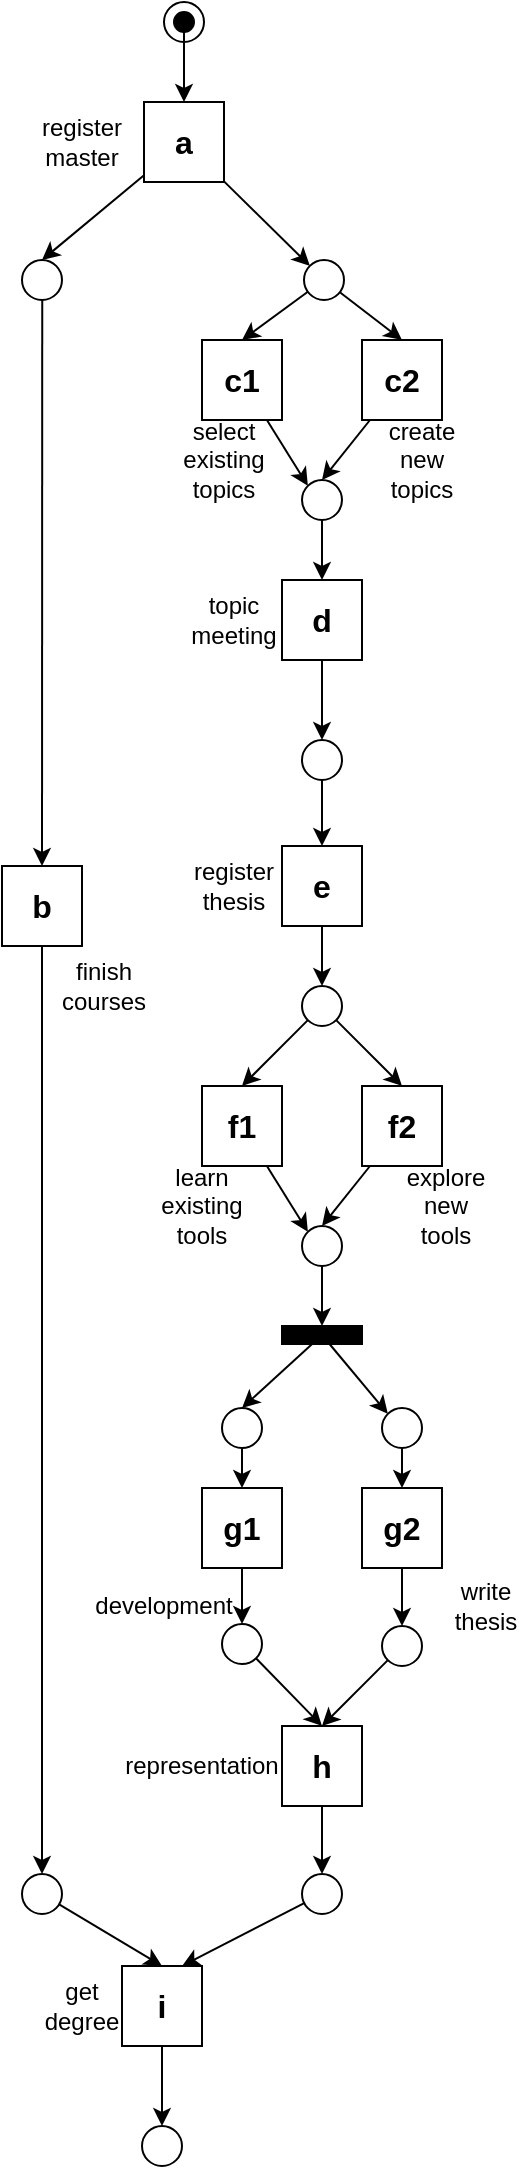 <mxfile version="10.6.3" type="device"><diagram id="iT4WDfTQoaKbMtQMSSbT" name="original-model"><mxGraphModel dx="1329" dy="1003" grid="1" gridSize="10" guides="1" tooltips="1" connect="1" arrows="1" fold="1" page="1" pageScale="1" pageWidth="850" pageHeight="1100" math="0" shadow="0"><root><mxCell id="0"/><mxCell id="1" parent="0"/><mxCell id="3Dm-aYdmVVzOhev6xnnx-6" value="" style="group;fixDash=1;" vertex="1" connectable="0" parent="1"><mxGeometry x="381" y="178" width="20" height="20" as="geometry"/></mxCell><mxCell id="3Dm-aYdmVVzOhev6xnnx-1" value="" style="ellipse;whiteSpace=wrap;html=1;aspect=fixed;fixDash=1;" vertex="1" parent="3Dm-aYdmVVzOhev6xnnx-6"><mxGeometry width="20" height="20" as="geometry"/></mxCell><mxCell id="3Dm-aYdmVVzOhev6xnnx-4" value="" style="ellipse;whiteSpace=wrap;html=1;aspect=fixed;fillColor=#000000;fixDash=1;" vertex="1" parent="3Dm-aYdmVVzOhev6xnnx-6"><mxGeometry x="5" y="5" width="10" height="10" as="geometry"/></mxCell><mxCell id="3Dm-aYdmVVzOhev6xnnx-78" style="edgeStyle=none;rounded=0;orthogonalLoop=1;jettySize=auto;html=1;entryX=0.5;entryY=0;entryDx=0;entryDy=0;" edge="1" parent="1" source="3Dm-aYdmVVzOhev6xnnx-10" target="3Dm-aYdmVVzOhev6xnnx-76"><mxGeometry relative="1" as="geometry"/></mxCell><mxCell id="3Dm-aYdmVVzOhev6xnnx-79" style="edgeStyle=none;rounded=0;orthogonalLoop=1;jettySize=auto;html=1;entryX=0;entryY=0;entryDx=0;entryDy=0;" edge="1" parent="1" source="3Dm-aYdmVVzOhev6xnnx-10" target="3Dm-aYdmVVzOhev6xnnx-48"><mxGeometry relative="1" as="geometry"/></mxCell><mxCell id="3Dm-aYdmVVzOhev6xnnx-10" value="" style="rounded=0;whiteSpace=wrap;html=1;fillColor=#000000;" vertex="1" parent="1"><mxGeometry x="440" y="840" width="40" height="9" as="geometry"/></mxCell><mxCell id="3Dm-aYdmVVzOhev6xnnx-37" style="rounded=0;orthogonalLoop=1;jettySize=auto;html=1;entryX=0.5;entryY=0;entryDx=0;entryDy=0;" edge="1" parent="1" source="3Dm-aYdmVVzOhev6xnnx-12" target="3Dm-aYdmVVzOhev6xnnx-14"><mxGeometry relative="1" as="geometry"/></mxCell><mxCell id="3Dm-aYdmVVzOhev6xnnx-38" style="edgeStyle=none;rounded=0;orthogonalLoop=1;jettySize=auto;html=1;entryX=0;entryY=0;entryDx=0;entryDy=0;" edge="1" parent="1" source="3Dm-aYdmVVzOhev6xnnx-12" target="3Dm-aYdmVVzOhev6xnnx-13"><mxGeometry relative="1" as="geometry"/></mxCell><mxCell id="3Dm-aYdmVVzOhev6xnnx-12" value="&lt;b&gt;&lt;font style=&quot;font-size: 16px&quot;&gt;a&lt;/font&gt;&lt;/b&gt;" style="rounded=0;whiteSpace=wrap;html=1;fillColor=none;" vertex="1" parent="1"><mxGeometry x="371" y="228" width="40" height="40" as="geometry"/></mxCell><mxCell id="3Dm-aYdmVVzOhev6xnnx-39" style="edgeStyle=none;rounded=0;orthogonalLoop=1;jettySize=auto;html=1;entryX=0.5;entryY=0;entryDx=0;entryDy=0;" edge="1" parent="1" source="3Dm-aYdmVVzOhev6xnnx-13" target="3Dm-aYdmVVzOhev6xnnx-26"><mxGeometry relative="1" as="geometry"/></mxCell><mxCell id="3Dm-aYdmVVzOhev6xnnx-40" style="edgeStyle=none;rounded=0;orthogonalLoop=1;jettySize=auto;html=1;entryX=0.5;entryY=0;entryDx=0;entryDy=0;" edge="1" parent="1" source="3Dm-aYdmVVzOhev6xnnx-13" target="3Dm-aYdmVVzOhev6xnnx-27"><mxGeometry relative="1" as="geometry"/></mxCell><mxCell id="3Dm-aYdmVVzOhev6xnnx-13" value="" style="ellipse;whiteSpace=wrap;html=1;aspect=fixed;fillColor=none;" vertex="1" parent="1"><mxGeometry x="451" y="307" width="20" height="20" as="geometry"/></mxCell><mxCell id="3Dm-aYdmVVzOhev6xnnx-98" style="edgeStyle=none;rounded=0;orthogonalLoop=1;jettySize=auto;html=1;" edge="1" parent="1" source="3Dm-aYdmVVzOhev6xnnx-14" target="3Dm-aYdmVVzOhev6xnnx-87"><mxGeometry relative="1" as="geometry"/></mxCell><mxCell id="3Dm-aYdmVVzOhev6xnnx-14" value="" style="ellipse;whiteSpace=wrap;html=1;aspect=fixed;fillColor=none;" vertex="1" parent="1"><mxGeometry x="310" y="307" width="20" height="20" as="geometry"/></mxCell><mxCell id="3Dm-aYdmVVzOhev6xnnx-43" style="edgeStyle=none;rounded=0;orthogonalLoop=1;jettySize=auto;html=1;exitX=0.5;exitY=1;exitDx=0;exitDy=0;entryX=0.5;entryY=0;entryDx=0;entryDy=0;" edge="1" parent="1" source="3Dm-aYdmVVzOhev6xnnx-23" target="3Dm-aYdmVVzOhev6xnnx-28"><mxGeometry relative="1" as="geometry"/></mxCell><mxCell id="3Dm-aYdmVVzOhev6xnnx-23" value="" style="ellipse;whiteSpace=wrap;html=1;aspect=fixed;fillColor=none;" vertex="1" parent="1"><mxGeometry x="450" y="417" width="20" height="20" as="geometry"/></mxCell><mxCell id="3Dm-aYdmVVzOhev6xnnx-41" style="edgeStyle=none;rounded=0;orthogonalLoop=1;jettySize=auto;html=1;entryX=0;entryY=0;entryDx=0;entryDy=0;" edge="1" parent="1" source="3Dm-aYdmVVzOhev6xnnx-26" target="3Dm-aYdmVVzOhev6xnnx-23"><mxGeometry relative="1" as="geometry"/></mxCell><mxCell id="3Dm-aYdmVVzOhev6xnnx-26" value="&lt;b&gt;&lt;font style=&quot;font-size: 16px&quot;&gt;c1&lt;/font&gt;&lt;/b&gt;" style="rounded=0;whiteSpace=wrap;html=1;fillColor=none;" vertex="1" parent="1"><mxGeometry x="400" y="347" width="40" height="40" as="geometry"/></mxCell><mxCell id="3Dm-aYdmVVzOhev6xnnx-42" style="edgeStyle=none;rounded=0;orthogonalLoop=1;jettySize=auto;html=1;entryX=0.5;entryY=0;entryDx=0;entryDy=0;" edge="1" parent="1" source="3Dm-aYdmVVzOhev6xnnx-27" target="3Dm-aYdmVVzOhev6xnnx-23"><mxGeometry relative="1" as="geometry"/></mxCell><mxCell id="3Dm-aYdmVVzOhev6xnnx-27" value="&lt;b&gt;&lt;font style=&quot;font-size: 16px&quot;&gt;c2&lt;/font&gt;&lt;/b&gt;" style="rounded=0;whiteSpace=wrap;html=1;fillColor=none;" vertex="1" parent="1"><mxGeometry x="480" y="347" width="40" height="40" as="geometry"/></mxCell><mxCell id="3Dm-aYdmVVzOhev6xnnx-50" style="edgeStyle=none;rounded=0;orthogonalLoop=1;jettySize=auto;html=1;entryX=0.5;entryY=0;entryDx=0;entryDy=0;" edge="1" parent="1" source="3Dm-aYdmVVzOhev6xnnx-28" target="bUAAfREBZdTm_hlh4nSA-1"><mxGeometry relative="1" as="geometry"><mxPoint x="460" y="528" as="targetPoint"/></mxGeometry></mxCell><mxCell id="3Dm-aYdmVVzOhev6xnnx-28" value="&lt;b&gt;&lt;font style=&quot;font-size: 16px&quot;&gt;d&lt;/font&gt;&lt;/b&gt;" style="rounded=0;whiteSpace=wrap;html=1;fillColor=none;" vertex="1" parent="1"><mxGeometry x="440" y="467" width="40" height="40" as="geometry"/></mxCell><mxCell id="3Dm-aYdmVVzOhev6xnnx-65" style="edgeStyle=none;rounded=0;orthogonalLoop=1;jettySize=auto;html=1;entryX=0.5;entryY=0;entryDx=0;entryDy=0;" edge="1" parent="1" source="3Dm-aYdmVVzOhev6xnnx-31" target="3Dm-aYdmVVzOhev6xnnx-46"><mxGeometry relative="1" as="geometry"/></mxCell><mxCell id="3Dm-aYdmVVzOhev6xnnx-31" value="&lt;b&gt;&lt;font style=&quot;font-size: 16px&quot;&gt;e&lt;/font&gt;&lt;/b&gt;" style="rounded=0;whiteSpace=wrap;html=1;fillColor=none;" vertex="1" parent="1"><mxGeometry x="440" y="600" width="40" height="40" as="geometry"/></mxCell><mxCell id="3Dm-aYdmVVzOhev6xnnx-69" style="edgeStyle=none;rounded=0;orthogonalLoop=1;jettySize=auto;html=1;entryX=0;entryY=0;entryDx=0;entryDy=0;" edge="1" parent="1" source="3Dm-aYdmVVzOhev6xnnx-32" target="3Dm-aYdmVVzOhev6xnnx-47"><mxGeometry relative="1" as="geometry"/></mxCell><mxCell id="3Dm-aYdmVVzOhev6xnnx-32" value="&lt;b&gt;&lt;font style=&quot;font-size: 16px&quot;&gt;f1&lt;/font&gt;&lt;/b&gt;" style="rounded=0;whiteSpace=wrap;html=1;fillColor=none;" vertex="1" parent="1"><mxGeometry x="400" y="720" width="40" height="40" as="geometry"/></mxCell><mxCell id="3Dm-aYdmVVzOhev6xnnx-70" style="edgeStyle=none;rounded=0;orthogonalLoop=1;jettySize=auto;html=1;entryX=0.5;entryY=0;entryDx=0;entryDy=0;" edge="1" parent="1" source="3Dm-aYdmVVzOhev6xnnx-33" target="3Dm-aYdmVVzOhev6xnnx-47"><mxGeometry relative="1" as="geometry"/></mxCell><mxCell id="3Dm-aYdmVVzOhev6xnnx-33" value="&lt;b&gt;&lt;font style=&quot;font-size: 16px&quot;&gt;f2&lt;/font&gt;&lt;/b&gt;" style="rounded=0;whiteSpace=wrap;html=1;fillColor=none;" vertex="1" parent="1"><mxGeometry x="480" y="720" width="40" height="40" as="geometry"/></mxCell><mxCell id="3Dm-aYdmVVzOhev6xnnx-91" style="edgeStyle=none;rounded=0;orthogonalLoop=1;jettySize=auto;html=1;entryX=0.5;entryY=0;entryDx=0;entryDy=0;" edge="1" parent="1" source="3Dm-aYdmVVzOhev6xnnx-34" target="3Dm-aYdmVVzOhev6xnnx-82"><mxGeometry relative="1" as="geometry"/></mxCell><mxCell id="3Dm-aYdmVVzOhev6xnnx-34" value="&lt;b&gt;&lt;font style=&quot;font-size: 16px&quot;&gt;g2&lt;/font&gt;&lt;/b&gt;" style="rounded=0;whiteSpace=wrap;html=1;fillColor=none;" vertex="1" parent="1"><mxGeometry x="480" y="921" width="40" height="40" as="geometry"/></mxCell><mxCell id="3Dm-aYdmVVzOhev6xnnx-90" style="edgeStyle=none;rounded=0;orthogonalLoop=1;jettySize=auto;html=1;entryX=0.5;entryY=0;entryDx=0;entryDy=0;" edge="1" parent="1" source="3Dm-aYdmVVzOhev6xnnx-35" target="3Dm-aYdmVVzOhev6xnnx-83"><mxGeometry relative="1" as="geometry"/></mxCell><mxCell id="3Dm-aYdmVVzOhev6xnnx-35" value="&lt;b&gt;&lt;font style=&quot;font-size: 16px&quot;&gt;g1&lt;/font&gt;&lt;/b&gt;" style="rounded=0;whiteSpace=wrap;html=1;fillColor=none;" vertex="1" parent="1"><mxGeometry x="400" y="921" width="40" height="40" as="geometry"/></mxCell><mxCell id="3Dm-aYdmVVzOhev6xnnx-36" style="edgeStyle=orthogonalEdgeStyle;rounded=0;orthogonalLoop=1;jettySize=auto;html=1;entryX=0.5;entryY=0;entryDx=0;entryDy=0;" edge="1" parent="1" source="3Dm-aYdmVVzOhev6xnnx-4" target="3Dm-aYdmVVzOhev6xnnx-12"><mxGeometry relative="1" as="geometry"/></mxCell><mxCell id="3Dm-aYdmVVzOhev6xnnx-64" style="edgeStyle=none;rounded=0;orthogonalLoop=1;jettySize=auto;html=1;entryX=0.5;entryY=0;entryDx=0;entryDy=0;" edge="1" parent="1" source="bUAAfREBZdTm_hlh4nSA-1" target="3Dm-aYdmVVzOhev6xnnx-31"><mxGeometry relative="1" as="geometry"><mxPoint x="460" y="570" as="sourcePoint"/></mxGeometry></mxCell><mxCell id="3Dm-aYdmVVzOhev6xnnx-67" style="edgeStyle=none;rounded=0;orthogonalLoop=1;jettySize=auto;html=1;entryX=0.5;entryY=0;entryDx=0;entryDy=0;" edge="1" parent="1" source="3Dm-aYdmVVzOhev6xnnx-46" target="3Dm-aYdmVVzOhev6xnnx-32"><mxGeometry relative="1" as="geometry"/></mxCell><mxCell id="3Dm-aYdmVVzOhev6xnnx-68" style="edgeStyle=none;rounded=0;orthogonalLoop=1;jettySize=auto;html=1;entryX=0.5;entryY=0;entryDx=0;entryDy=0;" edge="1" parent="1" source="3Dm-aYdmVVzOhev6xnnx-46" target="3Dm-aYdmVVzOhev6xnnx-33"><mxGeometry relative="1" as="geometry"/></mxCell><mxCell id="3Dm-aYdmVVzOhev6xnnx-46" value="" style="ellipse;whiteSpace=wrap;html=1;aspect=fixed;" vertex="1" parent="1"><mxGeometry x="450" y="670" width="20" height="20" as="geometry"/></mxCell><mxCell id="3Dm-aYdmVVzOhev6xnnx-77" style="edgeStyle=none;rounded=0;orthogonalLoop=1;jettySize=auto;html=1;entryX=0.5;entryY=0;entryDx=0;entryDy=0;" edge="1" parent="1" source="3Dm-aYdmVVzOhev6xnnx-47" target="3Dm-aYdmVVzOhev6xnnx-10"><mxGeometry relative="1" as="geometry"/></mxCell><mxCell id="3Dm-aYdmVVzOhev6xnnx-47" value="" style="ellipse;whiteSpace=wrap;html=1;aspect=fixed;" vertex="1" parent="1"><mxGeometry x="450" y="790" width="20" height="20" as="geometry"/></mxCell><mxCell id="3Dm-aYdmVVzOhev6xnnx-81" style="edgeStyle=none;rounded=0;orthogonalLoop=1;jettySize=auto;html=1;exitX=0.5;exitY=1;exitDx=0;exitDy=0;entryX=0.5;entryY=0;entryDx=0;entryDy=0;" edge="1" parent="1" source="3Dm-aYdmVVzOhev6xnnx-48" target="3Dm-aYdmVVzOhev6xnnx-34"><mxGeometry relative="1" as="geometry"/></mxCell><mxCell id="3Dm-aYdmVVzOhev6xnnx-48" value="" style="ellipse;whiteSpace=wrap;html=1;aspect=fixed;" vertex="1" parent="1"><mxGeometry x="490" y="881" width="20" height="20" as="geometry"/></mxCell><mxCell id="3Dm-aYdmVVzOhev6xnnx-53" value="create new topics" style="text;html=1;strokeColor=none;fillColor=none;align=center;verticalAlign=middle;whiteSpace=wrap;rounded=0;" vertex="1" parent="1"><mxGeometry x="490" y="397" width="40" height="20" as="geometry"/></mxCell><mxCell id="3Dm-aYdmVVzOhev6xnnx-54" value="select existing topics" style="text;html=1;strokeColor=none;fillColor=none;align=center;verticalAlign=middle;whiteSpace=wrap;rounded=0;" vertex="1" parent="1"><mxGeometry x="391" y="397" width="40" height="20" as="geometry"/></mxCell><mxCell id="3Dm-aYdmVVzOhev6xnnx-57" value="register master" style="text;html=1;strokeColor=none;fillColor=none;align=center;verticalAlign=middle;whiteSpace=wrap;rounded=0;" vertex="1" parent="1"><mxGeometry x="320" y="238" width="40" height="20" as="geometry"/></mxCell><mxCell id="3Dm-aYdmVVzOhev6xnnx-58" value="topic meeting" style="text;html=1;strokeColor=none;fillColor=none;align=center;verticalAlign=middle;whiteSpace=wrap;rounded=0;" vertex="1" parent="1"><mxGeometry x="396" y="477" width="40" height="20" as="geometry"/></mxCell><mxCell id="3Dm-aYdmVVzOhev6xnnx-66" value="register thesis" style="text;html=1;strokeColor=none;fillColor=none;align=center;verticalAlign=middle;whiteSpace=wrap;rounded=0;" vertex="1" parent="1"><mxGeometry x="396" y="610" width="40" height="20" as="geometry"/></mxCell><mxCell id="3Dm-aYdmVVzOhev6xnnx-74" value="learn existing tools" style="text;html=1;strokeColor=none;fillColor=none;align=center;verticalAlign=middle;whiteSpace=wrap;rounded=0;" vertex="1" parent="1"><mxGeometry x="380" y="770" width="40" height="20" as="geometry"/></mxCell><mxCell id="3Dm-aYdmVVzOhev6xnnx-75" value="explore new tools" style="text;html=1;strokeColor=none;fillColor=none;align=center;verticalAlign=middle;whiteSpace=wrap;rounded=0;" vertex="1" parent="1"><mxGeometry x="502" y="770" width="40" height="20" as="geometry"/></mxCell><mxCell id="3Dm-aYdmVVzOhev6xnnx-80" style="edgeStyle=none;rounded=0;orthogonalLoop=1;jettySize=auto;html=1;exitX=0.5;exitY=1;exitDx=0;exitDy=0;entryX=0.5;entryY=0;entryDx=0;entryDy=0;" edge="1" parent="1" source="3Dm-aYdmVVzOhev6xnnx-76" target="3Dm-aYdmVVzOhev6xnnx-35"><mxGeometry relative="1" as="geometry"/></mxCell><mxCell id="3Dm-aYdmVVzOhev6xnnx-76" value="" style="ellipse;whiteSpace=wrap;html=1;aspect=fixed;" vertex="1" parent="1"><mxGeometry x="410" y="881" width="20" height="20" as="geometry"/></mxCell><mxCell id="3Dm-aYdmVVzOhev6xnnx-93" style="edgeStyle=none;rounded=0;orthogonalLoop=1;jettySize=auto;html=1;" edge="1" parent="1" source="3Dm-aYdmVVzOhev6xnnx-82"><mxGeometry relative="1" as="geometry"><mxPoint x="460" y="1040" as="targetPoint"/></mxGeometry></mxCell><mxCell id="3Dm-aYdmVVzOhev6xnnx-82" value="" style="ellipse;whiteSpace=wrap;html=1;aspect=fixed;" vertex="1" parent="1"><mxGeometry x="490" y="990" width="20" height="20" as="geometry"/></mxCell><mxCell id="3Dm-aYdmVVzOhev6xnnx-92" style="edgeStyle=none;rounded=0;orthogonalLoop=1;jettySize=auto;html=1;entryX=0.5;entryY=0;entryDx=0;entryDy=0;" edge="1" parent="1" source="3Dm-aYdmVVzOhev6xnnx-83" target="3Dm-aYdmVVzOhev6xnnx-84"><mxGeometry relative="1" as="geometry"/></mxCell><mxCell id="3Dm-aYdmVVzOhev6xnnx-83" value="" style="ellipse;whiteSpace=wrap;html=1;aspect=fixed;" vertex="1" parent="1"><mxGeometry x="410" y="989" width="20" height="20" as="geometry"/></mxCell><mxCell id="3Dm-aYdmVVzOhev6xnnx-94" style="edgeStyle=none;rounded=0;orthogonalLoop=1;jettySize=auto;html=1;entryX=0.5;entryY=0;entryDx=0;entryDy=0;" edge="1" parent="1" source="3Dm-aYdmVVzOhev6xnnx-84" target="3Dm-aYdmVVzOhev6xnnx-85"><mxGeometry relative="1" as="geometry"/></mxCell><mxCell id="3Dm-aYdmVVzOhev6xnnx-84" value="&lt;span style=&quot;font-size: 16px&quot;&gt;&lt;b&gt;h&lt;/b&gt;&lt;/span&gt;" style="rounded=0;whiteSpace=wrap;html=1;fillColor=none;" vertex="1" parent="1"><mxGeometry x="440" y="1040" width="40" height="40" as="geometry"/></mxCell><mxCell id="3Dm-aYdmVVzOhev6xnnx-95" style="edgeStyle=none;rounded=0;orthogonalLoop=1;jettySize=auto;html=1;entryX=0.75;entryY=0;entryDx=0;entryDy=0;" edge="1" parent="1" source="3Dm-aYdmVVzOhev6xnnx-85" target="3Dm-aYdmVVzOhev6xnnx-86"><mxGeometry relative="1" as="geometry"/></mxCell><mxCell id="3Dm-aYdmVVzOhev6xnnx-85" value="" style="ellipse;whiteSpace=wrap;html=1;aspect=fixed;" vertex="1" parent="1"><mxGeometry x="450" y="1114" width="20" height="20" as="geometry"/></mxCell><mxCell id="3Dm-aYdmVVzOhev6xnnx-97" style="edgeStyle=none;rounded=0;orthogonalLoop=1;jettySize=auto;html=1;entryX=0.5;entryY=0;entryDx=0;entryDy=0;" edge="1" parent="1" source="3Dm-aYdmVVzOhev6xnnx-86" target="3Dm-aYdmVVzOhev6xnnx-89"><mxGeometry relative="1" as="geometry"/></mxCell><mxCell id="3Dm-aYdmVVzOhev6xnnx-86" value="&lt;b&gt;&lt;font style=&quot;font-size: 16px&quot;&gt;i&lt;/font&gt;&lt;/b&gt;" style="rounded=0;whiteSpace=wrap;html=1;fillColor=none;" vertex="1" parent="1"><mxGeometry x="360" y="1160" width="40" height="40" as="geometry"/></mxCell><mxCell id="3Dm-aYdmVVzOhev6xnnx-99" style="edgeStyle=none;rounded=0;orthogonalLoop=1;jettySize=auto;html=1;entryX=0.5;entryY=0;entryDx=0;entryDy=0;" edge="1" parent="1" source="3Dm-aYdmVVzOhev6xnnx-87" target="3Dm-aYdmVVzOhev6xnnx-88"><mxGeometry relative="1" as="geometry"/></mxCell><mxCell id="3Dm-aYdmVVzOhev6xnnx-87" value="&lt;b&gt;&lt;font style=&quot;font-size: 16px&quot;&gt;b&lt;/font&gt;&lt;/b&gt;" style="rounded=0;whiteSpace=wrap;html=1;fillColor=none;" vertex="1" parent="1"><mxGeometry x="300" y="610" width="40" height="40" as="geometry"/></mxCell><mxCell id="3Dm-aYdmVVzOhev6xnnx-96" style="edgeStyle=none;rounded=0;orthogonalLoop=1;jettySize=auto;html=1;entryX=0.5;entryY=0;entryDx=0;entryDy=0;" edge="1" parent="1" source="3Dm-aYdmVVzOhev6xnnx-88" target="3Dm-aYdmVVzOhev6xnnx-86"><mxGeometry relative="1" as="geometry"/></mxCell><mxCell id="3Dm-aYdmVVzOhev6xnnx-88" value="" style="ellipse;whiteSpace=wrap;html=1;aspect=fixed;" vertex="1" parent="1"><mxGeometry x="310" y="1114" width="20" height="20" as="geometry"/></mxCell><mxCell id="3Dm-aYdmVVzOhev6xnnx-89" value="" style="ellipse;whiteSpace=wrap;html=1;aspect=fixed;" vertex="1" parent="1"><mxGeometry x="370" y="1240" width="20" height="20" as="geometry"/></mxCell><mxCell id="3Dm-aYdmVVzOhev6xnnx-100" value="get degree" style="text;html=1;strokeColor=none;fillColor=none;align=center;verticalAlign=middle;whiteSpace=wrap;rounded=0;" vertex="1" parent="1"><mxGeometry x="320" y="1170" width="40" height="20" as="geometry"/></mxCell><mxCell id="3Dm-aYdmVVzOhev6xnnx-101" value="finish courses" style="text;html=1;strokeColor=none;fillColor=none;align=center;verticalAlign=middle;whiteSpace=wrap;rounded=0;" vertex="1" parent="1"><mxGeometry x="331" y="660" width="40" height="20" as="geometry"/></mxCell><mxCell id="3Dm-aYdmVVzOhev6xnnx-102" value="development" style="text;html=1;strokeColor=none;fillColor=none;align=center;verticalAlign=middle;whiteSpace=wrap;rounded=0;" vertex="1" parent="1"><mxGeometry x="361" y="970" width="40" height="20" as="geometry"/></mxCell><mxCell id="3Dm-aYdmVVzOhev6xnnx-103" value="write thesis" style="text;html=1;strokeColor=none;fillColor=none;align=center;verticalAlign=middle;whiteSpace=wrap;rounded=0;" vertex="1" parent="1"><mxGeometry x="522" y="970" width="40" height="20" as="geometry"/></mxCell><mxCell id="3Dm-aYdmVVzOhev6xnnx-104" value="representation" style="text;html=1;strokeColor=none;fillColor=none;align=center;verticalAlign=middle;whiteSpace=wrap;rounded=0;" vertex="1" parent="1"><mxGeometry x="380" y="1050" width="40" height="20" as="geometry"/></mxCell><mxCell id="bUAAfREBZdTm_hlh4nSA-1" value="" style="ellipse;whiteSpace=wrap;html=1;aspect=fixed;fillColor=none;" vertex="1" parent="1"><mxGeometry x="450" y="547" width="20" height="20" as="geometry"/></mxCell></root></mxGraphModel></diagram><diagram name="change-order" id="bdZGWOpOaoUBy4u-QgGC"><mxGraphModel dx="1329" dy="1003" grid="1" gridSize="10" guides="1" tooltips="1" connect="1" arrows="1" fold="1" page="1" pageScale="1" pageWidth="850" pageHeight="1100" math="0" shadow="0"><root><mxCell id="gX0VW_5gIN3q5l4XdIqc-0"/><mxCell id="gX0VW_5gIN3q5l4XdIqc-1" parent="gX0VW_5gIN3q5l4XdIqc-0"/><mxCell id="gX0VW_5gIN3q5l4XdIqc-2" value="" style="group;fixDash=1;" vertex="1" connectable="0" parent="gX0VW_5gIN3q5l4XdIqc-1"><mxGeometry x="449" y="80" width="20" height="20" as="geometry"/></mxCell><mxCell id="gX0VW_5gIN3q5l4XdIqc-3" value="" style="ellipse;whiteSpace=wrap;html=1;aspect=fixed;fixDash=1;" vertex="1" parent="gX0VW_5gIN3q5l4XdIqc-2"><mxGeometry width="20" height="20" as="geometry"/></mxCell><mxCell id="gX0VW_5gIN3q5l4XdIqc-4" value="" style="ellipse;whiteSpace=wrap;html=1;aspect=fixed;fillColor=#000000;fixDash=1;" vertex="1" parent="gX0VW_5gIN3q5l4XdIqc-2"><mxGeometry x="5" y="5" width="10" height="10" as="geometry"/></mxCell><mxCell id="gX0VW_5gIN3q5l4XdIqc-5" style="edgeStyle=none;rounded=0;orthogonalLoop=1;jettySize=auto;html=1;entryX=0.5;entryY=0;entryDx=0;entryDy=0;" edge="1" parent="gX0VW_5gIN3q5l4XdIqc-1" source="gX0VW_5gIN3q5l4XdIqc-7" target="gX0VW_5gIN3q5l4XdIqc-51"><mxGeometry relative="1" as="geometry"/></mxCell><mxCell id="gX0VW_5gIN3q5l4XdIqc-6" style="edgeStyle=none;rounded=0;orthogonalLoop=1;jettySize=auto;html=1;entryX=0;entryY=0;entryDx=0;entryDy=0;" edge="1" parent="gX0VW_5gIN3q5l4XdIqc-1" source="gX0VW_5gIN3q5l4XdIqc-7" target="gX0VW_5gIN3q5l4XdIqc-42"><mxGeometry relative="1" as="geometry"/></mxCell><mxCell id="gX0VW_5gIN3q5l4XdIqc-7" value="" style="rounded=0;whiteSpace=wrap;html=1;fillColor=#000000;" vertex="1" parent="gX0VW_5gIN3q5l4XdIqc-1"><mxGeometry x="440" y="840" width="40" height="9" as="geometry"/></mxCell><mxCell id="gX0VW_5gIN3q5l4XdIqc-75" style="edgeStyle=none;rounded=0;orthogonalLoop=1;jettySize=auto;html=1;entryX=0.5;entryY=0;entryDx=0;entryDy=0;" edge="1" parent="gX0VW_5gIN3q5l4XdIqc-1" source="gX0VW_5gIN3q5l4XdIqc-10" target="gX0VW_5gIN3q5l4XdIqc-15"><mxGeometry relative="1" as="geometry"/></mxCell><mxCell id="gX0VW_5gIN3q5l4XdIqc-10" value="&lt;b&gt;&lt;font style=&quot;font-size: 16px&quot;&gt;a&lt;/font&gt;&lt;/b&gt;" style="rounded=0;whiteSpace=wrap;html=1;fillColor=none;" vertex="1" parent="gX0VW_5gIN3q5l4XdIqc-1"><mxGeometry x="439" y="130" width="40" height="40" as="geometry"/></mxCell><mxCell id="gX0VW_5gIN3q5l4XdIqc-11" style="edgeStyle=none;rounded=0;orthogonalLoop=1;jettySize=auto;html=1;entryX=0.5;entryY=0;entryDx=0;entryDy=0;" edge="1" parent="gX0VW_5gIN3q5l4XdIqc-1" source="gX0VW_5gIN3q5l4XdIqc-13" target="gX0VW_5gIN3q5l4XdIqc-19"><mxGeometry relative="1" as="geometry"/></mxCell><mxCell id="gX0VW_5gIN3q5l4XdIqc-12" style="edgeStyle=none;rounded=0;orthogonalLoop=1;jettySize=auto;html=1;entryX=0.5;entryY=0;entryDx=0;entryDy=0;" edge="1" parent="gX0VW_5gIN3q5l4XdIqc-1" source="gX0VW_5gIN3q5l4XdIqc-13" target="gX0VW_5gIN3q5l4XdIqc-21"><mxGeometry relative="1" as="geometry"/></mxCell><mxCell id="gX0VW_5gIN3q5l4XdIqc-13" value="" style="ellipse;whiteSpace=wrap;html=1;aspect=fixed;fillColor=none;" vertex="1" parent="gX0VW_5gIN3q5l4XdIqc-1"><mxGeometry x="451" y="307" width="20" height="20" as="geometry"/></mxCell><mxCell id="gX0VW_5gIN3q5l4XdIqc-74" style="edgeStyle=none;rounded=0;orthogonalLoop=1;jettySize=auto;html=1;" edge="1" parent="gX0VW_5gIN3q5l4XdIqc-1" source="gX0VW_5gIN3q5l4XdIqc-15" target="gX0VW_5gIN3q5l4XdIqc-63"><mxGeometry relative="1" as="geometry"/></mxCell><mxCell id="gX0VW_5gIN3q5l4XdIqc-15" value="" style="ellipse;whiteSpace=wrap;html=1;aspect=fixed;fillColor=none;" vertex="1" parent="gX0VW_5gIN3q5l4XdIqc-1"><mxGeometry x="449" y="197" width="20" height="20" as="geometry"/></mxCell><mxCell id="gX0VW_5gIN3q5l4XdIqc-16" style="edgeStyle=none;rounded=0;orthogonalLoop=1;jettySize=auto;html=1;exitX=0.5;exitY=1;exitDx=0;exitDy=0;entryX=0.5;entryY=0;entryDx=0;entryDy=0;" edge="1" parent="gX0VW_5gIN3q5l4XdIqc-1" source="gX0VW_5gIN3q5l4XdIqc-17" target="gX0VW_5gIN3q5l4XdIqc-23"><mxGeometry relative="1" as="geometry"/></mxCell><mxCell id="gX0VW_5gIN3q5l4XdIqc-17" value="" style="ellipse;whiteSpace=wrap;html=1;aspect=fixed;fillColor=none;" vertex="1" parent="gX0VW_5gIN3q5l4XdIqc-1"><mxGeometry x="450" y="417" width="20" height="20" as="geometry"/></mxCell><mxCell id="gX0VW_5gIN3q5l4XdIqc-18" style="edgeStyle=none;rounded=0;orthogonalLoop=1;jettySize=auto;html=1;entryX=0;entryY=0;entryDx=0;entryDy=0;" edge="1" parent="gX0VW_5gIN3q5l4XdIqc-1" source="gX0VW_5gIN3q5l4XdIqc-19" target="gX0VW_5gIN3q5l4XdIqc-17"><mxGeometry relative="1" as="geometry"/></mxCell><mxCell id="gX0VW_5gIN3q5l4XdIqc-19" value="&lt;b&gt;&lt;font style=&quot;font-size: 16px&quot;&gt;c1&lt;/font&gt;&lt;/b&gt;" style="rounded=0;whiteSpace=wrap;html=1;fillColor=none;" vertex="1" parent="gX0VW_5gIN3q5l4XdIqc-1"><mxGeometry x="400" y="347" width="40" height="40" as="geometry"/></mxCell><mxCell id="gX0VW_5gIN3q5l4XdIqc-20" style="edgeStyle=none;rounded=0;orthogonalLoop=1;jettySize=auto;html=1;entryX=0.5;entryY=0;entryDx=0;entryDy=0;" edge="1" parent="gX0VW_5gIN3q5l4XdIqc-1" source="gX0VW_5gIN3q5l4XdIqc-21" target="gX0VW_5gIN3q5l4XdIqc-17"><mxGeometry relative="1" as="geometry"/></mxCell><mxCell id="gX0VW_5gIN3q5l4XdIqc-21" value="&lt;b&gt;&lt;font style=&quot;font-size: 16px&quot;&gt;c2&lt;/font&gt;&lt;/b&gt;" style="rounded=0;whiteSpace=wrap;html=1;fillColor=none;" vertex="1" parent="gX0VW_5gIN3q5l4XdIqc-1"><mxGeometry x="480" y="347" width="40" height="40" as="geometry"/></mxCell><mxCell id="gX0VW_5gIN3q5l4XdIqc-22" style="edgeStyle=none;rounded=0;orthogonalLoop=1;jettySize=auto;html=1;entryX=0.5;entryY=0;entryDx=0;entryDy=0;" edge="1" parent="gX0VW_5gIN3q5l4XdIqc-1" source="gX0VW_5gIN3q5l4XdIqc-23" target="gX0VW_5gIN3q5l4XdIqc-72"><mxGeometry relative="1" as="geometry"><mxPoint x="460" y="528" as="targetPoint"/></mxGeometry></mxCell><mxCell id="gX0VW_5gIN3q5l4XdIqc-23" value="&lt;b&gt;&lt;font style=&quot;font-size: 16px&quot;&gt;d&lt;/font&gt;&lt;/b&gt;" style="rounded=0;whiteSpace=wrap;html=1;fillColor=none;" vertex="1" parent="gX0VW_5gIN3q5l4XdIqc-1"><mxGeometry x="440" y="467" width="40" height="40" as="geometry"/></mxCell><mxCell id="gX0VW_5gIN3q5l4XdIqc-24" style="edgeStyle=none;rounded=0;orthogonalLoop=1;jettySize=auto;html=1;entryX=0.5;entryY=0;entryDx=0;entryDy=0;" edge="1" parent="gX0VW_5gIN3q5l4XdIqc-1" source="gX0VW_5gIN3q5l4XdIqc-25" target="gX0VW_5gIN3q5l4XdIqc-38"><mxGeometry relative="1" as="geometry"/></mxCell><mxCell id="gX0VW_5gIN3q5l4XdIqc-25" value="&lt;b&gt;&lt;font style=&quot;font-size: 16px&quot;&gt;e&lt;/font&gt;&lt;/b&gt;" style="rounded=0;whiteSpace=wrap;html=1;fillColor=none;" vertex="1" parent="gX0VW_5gIN3q5l4XdIqc-1"><mxGeometry x="440" y="600" width="40" height="40" as="geometry"/></mxCell><mxCell id="gX0VW_5gIN3q5l4XdIqc-26" style="edgeStyle=none;rounded=0;orthogonalLoop=1;jettySize=auto;html=1;entryX=0;entryY=0;entryDx=0;entryDy=0;" edge="1" parent="gX0VW_5gIN3q5l4XdIqc-1" source="gX0VW_5gIN3q5l4XdIqc-27" target="gX0VW_5gIN3q5l4XdIqc-40"><mxGeometry relative="1" as="geometry"/></mxCell><mxCell id="gX0VW_5gIN3q5l4XdIqc-27" value="&lt;b&gt;&lt;font style=&quot;font-size: 16px&quot;&gt;f1&lt;/font&gt;&lt;/b&gt;" style="rounded=0;whiteSpace=wrap;html=1;fillColor=none;" vertex="1" parent="gX0VW_5gIN3q5l4XdIqc-1"><mxGeometry x="400" y="720" width="40" height="40" as="geometry"/></mxCell><mxCell id="gX0VW_5gIN3q5l4XdIqc-28" style="edgeStyle=none;rounded=0;orthogonalLoop=1;jettySize=auto;html=1;entryX=0.5;entryY=0;entryDx=0;entryDy=0;" edge="1" parent="gX0VW_5gIN3q5l4XdIqc-1" source="gX0VW_5gIN3q5l4XdIqc-29" target="gX0VW_5gIN3q5l4XdIqc-40"><mxGeometry relative="1" as="geometry"/></mxCell><mxCell id="gX0VW_5gIN3q5l4XdIqc-29" value="&lt;b&gt;&lt;font style=&quot;font-size: 16px&quot;&gt;f2&lt;/font&gt;&lt;/b&gt;" style="rounded=0;whiteSpace=wrap;html=1;fillColor=none;" vertex="1" parent="gX0VW_5gIN3q5l4XdIqc-1"><mxGeometry x="480" y="720" width="40" height="40" as="geometry"/></mxCell><mxCell id="gX0VW_5gIN3q5l4XdIqc-30" style="edgeStyle=none;rounded=0;orthogonalLoop=1;jettySize=auto;html=1;entryX=0.5;entryY=0;entryDx=0;entryDy=0;" edge="1" parent="gX0VW_5gIN3q5l4XdIqc-1" source="gX0VW_5gIN3q5l4XdIqc-31" target="gX0VW_5gIN3q5l4XdIqc-53"><mxGeometry relative="1" as="geometry"/></mxCell><mxCell id="gX0VW_5gIN3q5l4XdIqc-31" value="&lt;b&gt;&lt;font style=&quot;font-size: 16px&quot;&gt;g2&lt;/font&gt;&lt;/b&gt;" style="rounded=0;whiteSpace=wrap;html=1;fillColor=none;" vertex="1" parent="gX0VW_5gIN3q5l4XdIqc-1"><mxGeometry x="480" y="921" width="40" height="40" as="geometry"/></mxCell><mxCell id="gX0VW_5gIN3q5l4XdIqc-32" style="edgeStyle=none;rounded=0;orthogonalLoop=1;jettySize=auto;html=1;entryX=0.5;entryY=0;entryDx=0;entryDy=0;" edge="1" parent="gX0VW_5gIN3q5l4XdIqc-1" source="gX0VW_5gIN3q5l4XdIqc-33" target="gX0VW_5gIN3q5l4XdIqc-55"><mxGeometry relative="1" as="geometry"/></mxCell><mxCell id="gX0VW_5gIN3q5l4XdIqc-33" value="&lt;b&gt;&lt;font style=&quot;font-size: 16px&quot;&gt;g1&lt;/font&gt;&lt;/b&gt;" style="rounded=0;whiteSpace=wrap;html=1;fillColor=none;" vertex="1" parent="gX0VW_5gIN3q5l4XdIqc-1"><mxGeometry x="400" y="921" width="40" height="40" as="geometry"/></mxCell><mxCell id="gX0VW_5gIN3q5l4XdIqc-34" style="edgeStyle=orthogonalEdgeStyle;rounded=0;orthogonalLoop=1;jettySize=auto;html=1;entryX=0.5;entryY=0;entryDx=0;entryDy=0;" edge="1" parent="gX0VW_5gIN3q5l4XdIqc-1" source="gX0VW_5gIN3q5l4XdIqc-4" target="gX0VW_5gIN3q5l4XdIqc-10"><mxGeometry relative="1" as="geometry"/></mxCell><mxCell id="gX0VW_5gIN3q5l4XdIqc-35" style="edgeStyle=none;rounded=0;orthogonalLoop=1;jettySize=auto;html=1;entryX=0.5;entryY=0;entryDx=0;entryDy=0;" edge="1" parent="gX0VW_5gIN3q5l4XdIqc-1" source="gX0VW_5gIN3q5l4XdIqc-72" target="gX0VW_5gIN3q5l4XdIqc-25"><mxGeometry relative="1" as="geometry"><mxPoint x="460" y="570" as="sourcePoint"/></mxGeometry></mxCell><mxCell id="gX0VW_5gIN3q5l4XdIqc-36" style="edgeStyle=none;rounded=0;orthogonalLoop=1;jettySize=auto;html=1;entryX=0.5;entryY=0;entryDx=0;entryDy=0;" edge="1" parent="gX0VW_5gIN3q5l4XdIqc-1" source="gX0VW_5gIN3q5l4XdIqc-38" target="gX0VW_5gIN3q5l4XdIqc-27"><mxGeometry relative="1" as="geometry"/></mxCell><mxCell id="gX0VW_5gIN3q5l4XdIqc-37" style="edgeStyle=none;rounded=0;orthogonalLoop=1;jettySize=auto;html=1;entryX=0.5;entryY=0;entryDx=0;entryDy=0;" edge="1" parent="gX0VW_5gIN3q5l4XdIqc-1" source="gX0VW_5gIN3q5l4XdIqc-38" target="gX0VW_5gIN3q5l4XdIqc-29"><mxGeometry relative="1" as="geometry"/></mxCell><mxCell id="gX0VW_5gIN3q5l4XdIqc-38" value="" style="ellipse;whiteSpace=wrap;html=1;aspect=fixed;" vertex="1" parent="gX0VW_5gIN3q5l4XdIqc-1"><mxGeometry x="450" y="670" width="20" height="20" as="geometry"/></mxCell><mxCell id="gX0VW_5gIN3q5l4XdIqc-39" style="edgeStyle=none;rounded=0;orthogonalLoop=1;jettySize=auto;html=1;entryX=0.5;entryY=0;entryDx=0;entryDy=0;" edge="1" parent="gX0VW_5gIN3q5l4XdIqc-1" source="gX0VW_5gIN3q5l4XdIqc-40" target="gX0VW_5gIN3q5l4XdIqc-7"><mxGeometry relative="1" as="geometry"/></mxCell><mxCell id="gX0VW_5gIN3q5l4XdIqc-40" value="" style="ellipse;whiteSpace=wrap;html=1;aspect=fixed;" vertex="1" parent="gX0VW_5gIN3q5l4XdIqc-1"><mxGeometry x="450" y="790" width="20" height="20" as="geometry"/></mxCell><mxCell id="gX0VW_5gIN3q5l4XdIqc-41" style="edgeStyle=none;rounded=0;orthogonalLoop=1;jettySize=auto;html=1;exitX=0.5;exitY=1;exitDx=0;exitDy=0;entryX=0.5;entryY=0;entryDx=0;entryDy=0;" edge="1" parent="gX0VW_5gIN3q5l4XdIqc-1" source="gX0VW_5gIN3q5l4XdIqc-42" target="gX0VW_5gIN3q5l4XdIqc-31"><mxGeometry relative="1" as="geometry"/></mxCell><mxCell id="gX0VW_5gIN3q5l4XdIqc-42" value="" style="ellipse;whiteSpace=wrap;html=1;aspect=fixed;" vertex="1" parent="gX0VW_5gIN3q5l4XdIqc-1"><mxGeometry x="490" y="881" width="20" height="20" as="geometry"/></mxCell><mxCell id="gX0VW_5gIN3q5l4XdIqc-43" value="create new topics" style="text;html=1;strokeColor=none;fillColor=none;align=center;verticalAlign=middle;whiteSpace=wrap;rounded=0;" vertex="1" parent="gX0VW_5gIN3q5l4XdIqc-1"><mxGeometry x="490" y="397" width="40" height="20" as="geometry"/></mxCell><mxCell id="gX0VW_5gIN3q5l4XdIqc-44" value="select existing topics" style="text;html=1;strokeColor=none;fillColor=none;align=center;verticalAlign=middle;whiteSpace=wrap;rounded=0;" vertex="1" parent="gX0VW_5gIN3q5l4XdIqc-1"><mxGeometry x="391" y="397" width="40" height="20" as="geometry"/></mxCell><mxCell id="gX0VW_5gIN3q5l4XdIqc-45" value="register master" style="text;html=1;strokeColor=none;fillColor=none;align=center;verticalAlign=middle;whiteSpace=wrap;rounded=0;" vertex="1" parent="gX0VW_5gIN3q5l4XdIqc-1"><mxGeometry x="389" y="140" width="40" height="20" as="geometry"/></mxCell><mxCell id="gX0VW_5gIN3q5l4XdIqc-46" value="topic meeting" style="text;html=1;strokeColor=none;fillColor=none;align=center;verticalAlign=middle;whiteSpace=wrap;rounded=0;" vertex="1" parent="gX0VW_5gIN3q5l4XdIqc-1"><mxGeometry x="396" y="477" width="40" height="20" as="geometry"/></mxCell><mxCell id="gX0VW_5gIN3q5l4XdIqc-47" value="register thesis" style="text;html=1;strokeColor=none;fillColor=none;align=center;verticalAlign=middle;whiteSpace=wrap;rounded=0;" vertex="1" parent="gX0VW_5gIN3q5l4XdIqc-1"><mxGeometry x="396" y="610" width="40" height="20" as="geometry"/></mxCell><mxCell id="gX0VW_5gIN3q5l4XdIqc-48" value="learn existing tools" style="text;html=1;strokeColor=none;fillColor=none;align=center;verticalAlign=middle;whiteSpace=wrap;rounded=0;" vertex="1" parent="gX0VW_5gIN3q5l4XdIqc-1"><mxGeometry x="380" y="770" width="40" height="20" as="geometry"/></mxCell><mxCell id="gX0VW_5gIN3q5l4XdIqc-49" value="explore new tools" style="text;html=1;strokeColor=none;fillColor=none;align=center;verticalAlign=middle;whiteSpace=wrap;rounded=0;" vertex="1" parent="gX0VW_5gIN3q5l4XdIqc-1"><mxGeometry x="502" y="770" width="40" height="20" as="geometry"/></mxCell><mxCell id="gX0VW_5gIN3q5l4XdIqc-50" style="edgeStyle=none;rounded=0;orthogonalLoop=1;jettySize=auto;html=1;exitX=0.5;exitY=1;exitDx=0;exitDy=0;entryX=0.5;entryY=0;entryDx=0;entryDy=0;" edge="1" parent="gX0VW_5gIN3q5l4XdIqc-1" source="gX0VW_5gIN3q5l4XdIqc-51" target="gX0VW_5gIN3q5l4XdIqc-33"><mxGeometry relative="1" as="geometry"/></mxCell><mxCell id="gX0VW_5gIN3q5l4XdIqc-51" value="" style="ellipse;whiteSpace=wrap;html=1;aspect=fixed;" vertex="1" parent="gX0VW_5gIN3q5l4XdIqc-1"><mxGeometry x="410" y="881" width="20" height="20" as="geometry"/></mxCell><mxCell id="gX0VW_5gIN3q5l4XdIqc-52" style="edgeStyle=none;rounded=0;orthogonalLoop=1;jettySize=auto;html=1;" edge="1" parent="gX0VW_5gIN3q5l4XdIqc-1" source="gX0VW_5gIN3q5l4XdIqc-53"><mxGeometry relative="1" as="geometry"><mxPoint x="460" y="1040" as="targetPoint"/></mxGeometry></mxCell><mxCell id="gX0VW_5gIN3q5l4XdIqc-53" value="" style="ellipse;whiteSpace=wrap;html=1;aspect=fixed;" vertex="1" parent="gX0VW_5gIN3q5l4XdIqc-1"><mxGeometry x="490" y="990" width="20" height="20" as="geometry"/></mxCell><mxCell id="gX0VW_5gIN3q5l4XdIqc-54" style="edgeStyle=none;rounded=0;orthogonalLoop=1;jettySize=auto;html=1;entryX=0.5;entryY=0;entryDx=0;entryDy=0;" edge="1" parent="gX0VW_5gIN3q5l4XdIqc-1" source="gX0VW_5gIN3q5l4XdIqc-55" target="gX0VW_5gIN3q5l4XdIqc-57"><mxGeometry relative="1" as="geometry"/></mxCell><mxCell id="gX0VW_5gIN3q5l4XdIqc-55" value="" style="ellipse;whiteSpace=wrap;html=1;aspect=fixed;" vertex="1" parent="gX0VW_5gIN3q5l4XdIqc-1"><mxGeometry x="410" y="989" width="20" height="20" as="geometry"/></mxCell><mxCell id="gX0VW_5gIN3q5l4XdIqc-56" style="edgeStyle=none;rounded=0;orthogonalLoop=1;jettySize=auto;html=1;entryX=0.5;entryY=0;entryDx=0;entryDy=0;" edge="1" parent="gX0VW_5gIN3q5l4XdIqc-1" source="gX0VW_5gIN3q5l4XdIqc-57" target="gX0VW_5gIN3q5l4XdIqc-59"><mxGeometry relative="1" as="geometry"/></mxCell><mxCell id="gX0VW_5gIN3q5l4XdIqc-57" value="&lt;span style=&quot;font-size: 16px&quot;&gt;&lt;b&gt;h&lt;/b&gt;&lt;/span&gt;" style="rounded=0;whiteSpace=wrap;html=1;fillColor=none;" vertex="1" parent="gX0VW_5gIN3q5l4XdIqc-1"><mxGeometry x="440" y="1040" width="40" height="40" as="geometry"/></mxCell><mxCell id="gX0VW_5gIN3q5l4XdIqc-58" style="edgeStyle=none;rounded=0;orthogonalLoop=1;jettySize=auto;html=1;entryX=0.75;entryY=0;entryDx=0;entryDy=0;" edge="1" parent="gX0VW_5gIN3q5l4XdIqc-1" source="gX0VW_5gIN3q5l4XdIqc-59" target="gX0VW_5gIN3q5l4XdIqc-61"><mxGeometry relative="1" as="geometry"/></mxCell><mxCell id="gX0VW_5gIN3q5l4XdIqc-59" value="" style="ellipse;whiteSpace=wrap;html=1;aspect=fixed;" vertex="1" parent="gX0VW_5gIN3q5l4XdIqc-1"><mxGeometry x="450" y="1114" width="20" height="20" as="geometry"/></mxCell><mxCell id="gX0VW_5gIN3q5l4XdIqc-60" style="edgeStyle=none;rounded=0;orthogonalLoop=1;jettySize=auto;html=1;entryX=0.5;entryY=0;entryDx=0;entryDy=0;" edge="1" parent="gX0VW_5gIN3q5l4XdIqc-1" source="gX0VW_5gIN3q5l4XdIqc-61" target="gX0VW_5gIN3q5l4XdIqc-66"><mxGeometry relative="1" as="geometry"/></mxCell><mxCell id="gX0VW_5gIN3q5l4XdIqc-61" value="&lt;b&gt;&lt;font style=&quot;font-size: 16px&quot;&gt;i&lt;/font&gt;&lt;/b&gt;" style="rounded=0;whiteSpace=wrap;html=1;fillColor=none;" vertex="1" parent="gX0VW_5gIN3q5l4XdIqc-1"><mxGeometry x="360" y="1160" width="40" height="40" as="geometry"/></mxCell><mxCell id="gX0VW_5gIN3q5l4XdIqc-73" style="edgeStyle=none;rounded=0;orthogonalLoop=1;jettySize=auto;html=1;entryX=0.5;entryY=0;entryDx=0;entryDy=0;" edge="1" parent="gX0VW_5gIN3q5l4XdIqc-1" source="gX0VW_5gIN3q5l4XdIqc-63" target="gX0VW_5gIN3q5l4XdIqc-13"><mxGeometry relative="1" as="geometry"/></mxCell><mxCell id="gX0VW_5gIN3q5l4XdIqc-63" value="&lt;b&gt;&lt;font style=&quot;font-size: 16px&quot;&gt;b&lt;/font&gt;&lt;/b&gt;" style="rounded=0;whiteSpace=wrap;html=1;fillColor=none;" vertex="1" parent="gX0VW_5gIN3q5l4XdIqc-1"><mxGeometry x="441" y="238" width="40" height="40" as="geometry"/></mxCell><mxCell id="gX0VW_5gIN3q5l4XdIqc-64" style="edgeStyle=none;rounded=0;orthogonalLoop=1;jettySize=auto;html=1;entryX=0.5;entryY=0;entryDx=0;entryDy=0;" edge="1" parent="gX0VW_5gIN3q5l4XdIqc-1" source="gX0VW_5gIN3q5l4XdIqc-65" target="gX0VW_5gIN3q5l4XdIqc-61"><mxGeometry relative="1" as="geometry"/></mxCell><mxCell id="gX0VW_5gIN3q5l4XdIqc-65" value="" style="ellipse;whiteSpace=wrap;html=1;aspect=fixed;" vertex="1" parent="gX0VW_5gIN3q5l4XdIqc-1"><mxGeometry x="310" y="1114" width="20" height="20" as="geometry"/></mxCell><mxCell id="gX0VW_5gIN3q5l4XdIqc-66" value="" style="ellipse;whiteSpace=wrap;html=1;aspect=fixed;" vertex="1" parent="gX0VW_5gIN3q5l4XdIqc-1"><mxGeometry x="370" y="1240" width="20" height="20" as="geometry"/></mxCell><mxCell id="gX0VW_5gIN3q5l4XdIqc-67" value="get degree" style="text;html=1;strokeColor=none;fillColor=none;align=center;verticalAlign=middle;whiteSpace=wrap;rounded=0;" vertex="1" parent="gX0VW_5gIN3q5l4XdIqc-1"><mxGeometry x="320" y="1170" width="40" height="20" as="geometry"/></mxCell><mxCell id="gX0VW_5gIN3q5l4XdIqc-68" value="finish courses" style="text;html=1;strokeColor=none;fillColor=none;align=center;verticalAlign=middle;whiteSpace=wrap;rounded=0;" vertex="1" parent="gX0VW_5gIN3q5l4XdIqc-1"><mxGeometry x="396" y="248" width="40" height="20" as="geometry"/></mxCell><mxCell id="gX0VW_5gIN3q5l4XdIqc-69" value="development" style="text;html=1;strokeColor=none;fillColor=none;align=center;verticalAlign=middle;whiteSpace=wrap;rounded=0;" vertex="1" parent="gX0VW_5gIN3q5l4XdIqc-1"><mxGeometry x="361" y="970" width="40" height="20" as="geometry"/></mxCell><mxCell id="gX0VW_5gIN3q5l4XdIqc-70" value="write thesis" style="text;html=1;strokeColor=none;fillColor=none;align=center;verticalAlign=middle;whiteSpace=wrap;rounded=0;" vertex="1" parent="gX0VW_5gIN3q5l4XdIqc-1"><mxGeometry x="522" y="970" width="40" height="20" as="geometry"/></mxCell><mxCell id="gX0VW_5gIN3q5l4XdIqc-71" value="representation" style="text;html=1;strokeColor=none;fillColor=none;align=center;verticalAlign=middle;whiteSpace=wrap;rounded=0;" vertex="1" parent="gX0VW_5gIN3q5l4XdIqc-1"><mxGeometry x="380" y="1050" width="40" height="20" as="geometry"/></mxCell><mxCell id="gX0VW_5gIN3q5l4XdIqc-72" value="" style="ellipse;whiteSpace=wrap;html=1;aspect=fixed;fillColor=none;" vertex="1" parent="gX0VW_5gIN3q5l4XdIqc-1"><mxGeometry x="450" y="547" width="20" height="20" as="geometry"/></mxCell></root></mxGraphModel></diagram><diagram name="add-events-loop" id="wwfVCoK3aPAFYG2DTB9b"><mxGraphModel dx="1329" dy="1003" grid="1" gridSize="10" guides="1" tooltips="1" connect="1" arrows="1" fold="1" page="1" pageScale="1" pageWidth="850" pageHeight="1100" math="0" shadow="0"><root><mxCell id="W1AodufyfYY1sqfHj9at-0"/><mxCell id="W1AodufyfYY1sqfHj9at-1" parent="W1AodufyfYY1sqfHj9at-0"/><mxCell id="W1AodufyfYY1sqfHj9at-2" value="" style="group;fixDash=1;" vertex="1" connectable="0" parent="W1AodufyfYY1sqfHj9at-1"><mxGeometry x="381" y="71" width="20" height="20" as="geometry"/></mxCell><mxCell id="W1AodufyfYY1sqfHj9at-3" value="" style="ellipse;whiteSpace=wrap;html=1;aspect=fixed;fixDash=1;" vertex="1" parent="W1AodufyfYY1sqfHj9at-2"><mxGeometry width="20" height="20" as="geometry"/></mxCell><mxCell id="W1AodufyfYY1sqfHj9at-4" value="" style="ellipse;whiteSpace=wrap;html=1;aspect=fixed;fillColor=#000000;fixDash=1;" vertex="1" parent="W1AodufyfYY1sqfHj9at-2"><mxGeometry x="5" y="5" width="10" height="10" as="geometry"/></mxCell><mxCell id="W1AodufyfYY1sqfHj9at-5" style="edgeStyle=none;rounded=0;orthogonalLoop=1;jettySize=auto;html=1;entryX=0.5;entryY=0;entryDx=0;entryDy=0;" edge="1" parent="W1AodufyfYY1sqfHj9at-1" source="W1AodufyfYY1sqfHj9at-7" target="W1AodufyfYY1sqfHj9at-61"><mxGeometry relative="1" as="geometry"/></mxCell><mxCell id="W1AodufyfYY1sqfHj9at-6" style="edgeStyle=none;rounded=0;orthogonalLoop=1;jettySize=auto;html=1;entryX=0;entryY=0;entryDx=0;entryDy=0;" edge="1" parent="W1AodufyfYY1sqfHj9at-1" source="W1AodufyfYY1sqfHj9at-7" target="W1AodufyfYY1sqfHj9at-50"><mxGeometry relative="1" as="geometry"/></mxCell><mxCell id="W1AodufyfYY1sqfHj9at-7" value="" style="rounded=0;whiteSpace=wrap;html=1;fillColor=#000000;" vertex="1" parent="W1AodufyfYY1sqfHj9at-1"><mxGeometry x="440" y="840" width="40" height="9" as="geometry"/></mxCell><mxCell id="W1AodufyfYY1sqfHj9at-8" style="rounded=0;orthogonalLoop=1;jettySize=auto;html=1;entryX=0.5;entryY=0;entryDx=0;entryDy=0;" edge="1" parent="W1AodufyfYY1sqfHj9at-1" source="W1AodufyfYY1sqfHj9at-10" target="W1AodufyfYY1sqfHj9at-15"><mxGeometry relative="1" as="geometry"/></mxCell><mxCell id="W1AodufyfYY1sqfHj9at-9" style="edgeStyle=none;rounded=0;orthogonalLoop=1;jettySize=auto;html=1;entryX=0;entryY=0;entryDx=0;entryDy=0;" edge="1" parent="W1AodufyfYY1sqfHj9at-1" source="W1AodufyfYY1sqfHj9at-10" target="W1AodufyfYY1sqfHj9at-13"><mxGeometry relative="1" as="geometry"/></mxCell><mxCell id="W1AodufyfYY1sqfHj9at-10" value="&lt;b&gt;&lt;font style=&quot;font-size: 16px&quot;&gt;a&lt;/font&gt;&lt;/b&gt;" style="rounded=0;whiteSpace=wrap;html=1;fillColor=none;" vertex="1" parent="W1AodufyfYY1sqfHj9at-1"><mxGeometry x="371" y="121" width="40" height="40" as="geometry"/></mxCell><mxCell id="W1AodufyfYY1sqfHj9at-11" style="edgeStyle=none;rounded=0;orthogonalLoop=1;jettySize=auto;html=1;entryX=0.5;entryY=0;entryDx=0;entryDy=0;" edge="1" parent="W1AodufyfYY1sqfHj9at-1" source="W1AodufyfYY1sqfHj9at-13" target="W1AodufyfYY1sqfHj9at-19"><mxGeometry relative="1" as="geometry"/></mxCell><mxCell id="W1AodufyfYY1sqfHj9at-12" style="edgeStyle=none;rounded=0;orthogonalLoop=1;jettySize=auto;html=1;entryX=0.5;entryY=0;entryDx=0;entryDy=0;" edge="1" parent="W1AodufyfYY1sqfHj9at-1" source="W1AodufyfYY1sqfHj9at-13" target="W1AodufyfYY1sqfHj9at-21"><mxGeometry relative="1" as="geometry"/></mxCell><mxCell id="W1AodufyfYY1sqfHj9at-13" value="" style="ellipse;whiteSpace=wrap;html=1;aspect=fixed;fillColor=none;" vertex="1" parent="W1AodufyfYY1sqfHj9at-1"><mxGeometry x="451" y="200" width="20" height="20" as="geometry"/></mxCell><mxCell id="W1AodufyfYY1sqfHj9at-14" style="edgeStyle=none;rounded=0;orthogonalLoop=1;jettySize=auto;html=1;" edge="1" parent="W1AodufyfYY1sqfHj9at-1" source="W1AodufyfYY1sqfHj9at-15" target="W1AodufyfYY1sqfHj9at-73"><mxGeometry relative="1" as="geometry"/></mxCell><mxCell id="W1AodufyfYY1sqfHj9at-15" value="" style="ellipse;whiteSpace=wrap;html=1;aspect=fixed;fillColor=none;" vertex="1" parent="W1AodufyfYY1sqfHj9at-1"><mxGeometry x="310" y="200" width="20" height="20" as="geometry"/></mxCell><mxCell id="W1AodufyfYY1sqfHj9at-16" style="edgeStyle=none;rounded=0;orthogonalLoop=1;jettySize=auto;html=1;exitX=0.5;exitY=1;exitDx=0;exitDy=0;entryX=0.5;entryY=0;entryDx=0;entryDy=0;" edge="1" parent="W1AodufyfYY1sqfHj9at-1" source="W1AodufyfYY1sqfHj9at-17" target="W1AodufyfYY1sqfHj9at-23"><mxGeometry relative="1" as="geometry"/></mxCell><mxCell id="W1AodufyfYY1sqfHj9at-17" value="" style="ellipse;whiteSpace=wrap;html=1;aspect=fixed;fillColor=none;" vertex="1" parent="W1AodufyfYY1sqfHj9at-1"><mxGeometry x="450" y="310" width="20" height="20" as="geometry"/></mxCell><mxCell id="W1AodufyfYY1sqfHj9at-18" style="edgeStyle=none;rounded=0;orthogonalLoop=1;jettySize=auto;html=1;entryX=0;entryY=0;entryDx=0;entryDy=0;" edge="1" parent="W1AodufyfYY1sqfHj9at-1" source="W1AodufyfYY1sqfHj9at-19" target="W1AodufyfYY1sqfHj9at-17"><mxGeometry relative="1" as="geometry"/></mxCell><mxCell id="W1AodufyfYY1sqfHj9at-19" value="&lt;b&gt;&lt;font style=&quot;font-size: 16px&quot;&gt;c1&lt;/font&gt;&lt;/b&gt;" style="rounded=0;whiteSpace=wrap;html=1;fillColor=none;" vertex="1" parent="W1AodufyfYY1sqfHj9at-1"><mxGeometry x="400" y="240" width="40" height="40" as="geometry"/></mxCell><mxCell id="W1AodufyfYY1sqfHj9at-20" style="edgeStyle=none;rounded=0;orthogonalLoop=1;jettySize=auto;html=1;entryX=0.5;entryY=0;entryDx=0;entryDy=0;" edge="1" parent="W1AodufyfYY1sqfHj9at-1" source="W1AodufyfYY1sqfHj9at-21" target="W1AodufyfYY1sqfHj9at-17"><mxGeometry relative="1" as="geometry"/></mxCell><mxCell id="W1AodufyfYY1sqfHj9at-21" value="&lt;b&gt;&lt;font style=&quot;font-size: 16px&quot;&gt;c2&lt;/font&gt;&lt;/b&gt;" style="rounded=0;whiteSpace=wrap;html=1;fillColor=none;" vertex="1" parent="W1AodufyfYY1sqfHj9at-1"><mxGeometry x="480" y="240" width="40" height="40" as="geometry"/></mxCell><mxCell id="W1AodufyfYY1sqfHj9at-22" style="edgeStyle=none;rounded=0;orthogonalLoop=1;jettySize=auto;html=1;entryX=0.5;entryY=0;entryDx=0;entryDy=0;" edge="1" parent="W1AodufyfYY1sqfHj9at-1" source="W1AodufyfYY1sqfHj9at-23" target="W1AodufyfYY1sqfHj9at-41"><mxGeometry relative="1" as="geometry"/></mxCell><mxCell id="W1AodufyfYY1sqfHj9at-23" value="&lt;b&gt;&lt;font style=&quot;font-size: 16px&quot;&gt;d&lt;/font&gt;&lt;/b&gt;" style="rounded=0;whiteSpace=wrap;html=1;fillColor=none;" vertex="1" parent="W1AodufyfYY1sqfHj9at-1"><mxGeometry x="440" y="360" width="40" height="40" as="geometry"/></mxCell><mxCell id="yeg-JD3xKSZKB1wHv4Mv-0" style="edgeStyle=none;rounded=0;orthogonalLoop=1;jettySize=auto;html=1;entryX=0.5;entryY=1;entryDx=0;entryDy=0;" edge="1" parent="W1AodufyfYY1sqfHj9at-1" source="W1AodufyfYY1sqfHj9at-25" target="W1AodufyfYY1sqfHj9at-41"><mxGeometry relative="1" as="geometry"/></mxCell><mxCell id="W1AodufyfYY1sqfHj9at-25" value="&lt;b&gt;&lt;font style=&quot;font-size: 16px&quot;&gt;x1&lt;/font&gt;&lt;/b&gt;" style="rounded=0;whiteSpace=wrap;html=1;fillColor=none;" vertex="1" parent="W1AodufyfYY1sqfHj9at-1"><mxGeometry x="378" y="471" width="40" height="40" as="geometry"/></mxCell><mxCell id="yeg-JD3xKSZKB1wHv4Mv-3" style="edgeStyle=none;rounded=0;orthogonalLoop=1;jettySize=auto;html=1;entryX=1;entryY=1;entryDx=0;entryDy=0;" edge="1" parent="W1AodufyfYY1sqfHj9at-1" source="W1AodufyfYY1sqfHj9at-27" target="W1AodufyfYY1sqfHj9at-41"><mxGeometry relative="1" as="geometry"/></mxCell><mxCell id="W1AodufyfYY1sqfHj9at-27" value="&lt;b&gt;&lt;font style=&quot;font-size: 16px&quot;&gt;x2&lt;/font&gt;&lt;/b&gt;" style="rounded=0;whiteSpace=wrap;html=1;fillColor=none;" vertex="1" parent="W1AodufyfYY1sqfHj9at-1"><mxGeometry x="520" y="470" width="40" height="40" as="geometry"/></mxCell><mxCell id="W1AodufyfYY1sqfHj9at-28" style="edgeStyle=none;rounded=0;orthogonalLoop=1;jettySize=auto;html=1;entryX=0.5;entryY=0;entryDx=0;entryDy=0;" edge="1" parent="W1AodufyfYY1sqfHj9at-1" source="W1AodufyfYY1sqfHj9at-29" target="W1AodufyfYY1sqfHj9at-46"><mxGeometry relative="1" as="geometry"/></mxCell><mxCell id="W1AodufyfYY1sqfHj9at-29" value="&lt;b&gt;&lt;font style=&quot;font-size: 16px&quot;&gt;e&lt;/font&gt;&lt;/b&gt;" style="rounded=0;whiteSpace=wrap;html=1;fillColor=none;" vertex="1" parent="W1AodufyfYY1sqfHj9at-1"><mxGeometry x="440" y="600" width="40" height="40" as="geometry"/></mxCell><mxCell id="W1AodufyfYY1sqfHj9at-30" style="edgeStyle=none;rounded=0;orthogonalLoop=1;jettySize=auto;html=1;entryX=0;entryY=0;entryDx=0;entryDy=0;" edge="1" parent="W1AodufyfYY1sqfHj9at-1" source="W1AodufyfYY1sqfHj9at-31" target="W1AodufyfYY1sqfHj9at-48"><mxGeometry relative="1" as="geometry"/></mxCell><mxCell id="W1AodufyfYY1sqfHj9at-31" value="&lt;b&gt;&lt;font style=&quot;font-size: 16px&quot;&gt;f1&lt;/font&gt;&lt;/b&gt;" style="rounded=0;whiteSpace=wrap;html=1;fillColor=none;" vertex="1" parent="W1AodufyfYY1sqfHj9at-1"><mxGeometry x="400" y="720" width="40" height="40" as="geometry"/></mxCell><mxCell id="W1AodufyfYY1sqfHj9at-32" style="edgeStyle=none;rounded=0;orthogonalLoop=1;jettySize=auto;html=1;entryX=0.5;entryY=0;entryDx=0;entryDy=0;" edge="1" parent="W1AodufyfYY1sqfHj9at-1" source="W1AodufyfYY1sqfHj9at-33" target="W1AodufyfYY1sqfHj9at-48"><mxGeometry relative="1" as="geometry"/></mxCell><mxCell id="W1AodufyfYY1sqfHj9at-33" value="&lt;b&gt;&lt;font style=&quot;font-size: 16px&quot;&gt;f2&lt;/font&gt;&lt;/b&gt;" style="rounded=0;whiteSpace=wrap;html=1;fillColor=none;" vertex="1" parent="W1AodufyfYY1sqfHj9at-1"><mxGeometry x="480" y="720" width="40" height="40" as="geometry"/></mxCell><mxCell id="W1AodufyfYY1sqfHj9at-34" style="edgeStyle=none;rounded=0;orthogonalLoop=1;jettySize=auto;html=1;entryX=0.5;entryY=0;entryDx=0;entryDy=0;" edge="1" parent="W1AodufyfYY1sqfHj9at-1" source="W1AodufyfYY1sqfHj9at-35" target="W1AodufyfYY1sqfHj9at-63"><mxGeometry relative="1" as="geometry"/></mxCell><mxCell id="W1AodufyfYY1sqfHj9at-35" value="&lt;b&gt;&lt;font style=&quot;font-size: 16px&quot;&gt;g2&lt;/font&gt;&lt;/b&gt;" style="rounded=0;whiteSpace=wrap;html=1;fillColor=none;" vertex="1" parent="W1AodufyfYY1sqfHj9at-1"><mxGeometry x="480" y="921" width="40" height="40" as="geometry"/></mxCell><mxCell id="W1AodufyfYY1sqfHj9at-36" style="edgeStyle=none;rounded=0;orthogonalLoop=1;jettySize=auto;html=1;entryX=0.5;entryY=0;entryDx=0;entryDy=0;" edge="1" parent="W1AodufyfYY1sqfHj9at-1" source="W1AodufyfYY1sqfHj9at-37" target="W1AodufyfYY1sqfHj9at-65"><mxGeometry relative="1" as="geometry"/></mxCell><mxCell id="W1AodufyfYY1sqfHj9at-37" value="&lt;b&gt;&lt;font style=&quot;font-size: 16px&quot;&gt;g1&lt;/font&gt;&lt;/b&gt;" style="rounded=0;whiteSpace=wrap;html=1;fillColor=none;" vertex="1" parent="W1AodufyfYY1sqfHj9at-1"><mxGeometry x="400" y="921" width="40" height="40" as="geometry"/></mxCell><mxCell id="W1AodufyfYY1sqfHj9at-38" style="edgeStyle=orthogonalEdgeStyle;rounded=0;orthogonalLoop=1;jettySize=auto;html=1;entryX=0.5;entryY=0;entryDx=0;entryDy=0;" edge="1" parent="W1AodufyfYY1sqfHj9at-1" source="W1AodufyfYY1sqfHj9at-4" target="W1AodufyfYY1sqfHj9at-10"><mxGeometry relative="1" as="geometry"/></mxCell><mxCell id="W1AodufyfYY1sqfHj9at-39" style="edgeStyle=none;rounded=0;orthogonalLoop=1;jettySize=auto;html=1;entryX=0.5;entryY=0;entryDx=0;entryDy=0;" edge="1" parent="W1AodufyfYY1sqfHj9at-1" source="W1AodufyfYY1sqfHj9at-41" target="W1AodufyfYY1sqfHj9at-25"><mxGeometry relative="1" as="geometry"/></mxCell><mxCell id="W1AodufyfYY1sqfHj9at-40" style="edgeStyle=none;rounded=0;orthogonalLoop=1;jettySize=auto;html=1;entryX=0.5;entryY=0;entryDx=0;entryDy=0;" edge="1" parent="W1AodufyfYY1sqfHj9at-1" source="W1AodufyfYY1sqfHj9at-41" target="W1AodufyfYY1sqfHj9at-27"><mxGeometry relative="1" as="geometry"/></mxCell><mxCell id="W1AodufyfYY1sqfHj9at-41" value="" style="ellipse;whiteSpace=wrap;html=1;aspect=fixed;fillColor=none;" vertex="1" parent="W1AodufyfYY1sqfHj9at-1"><mxGeometry x="450" y="421" width="20" height="20" as="geometry"/></mxCell><mxCell id="W1AodufyfYY1sqfHj9at-42" style="edgeStyle=none;rounded=0;orthogonalLoop=1;jettySize=auto;html=1;entryX=0.5;entryY=0;entryDx=0;entryDy=0;exitX=0.5;exitY=1;exitDx=0;exitDy=0;" edge="1" parent="W1AodufyfYY1sqfHj9at-1" source="W1AodufyfYY1sqfHj9at-41" target="W1AodufyfYY1sqfHj9at-29"><mxGeometry relative="1" as="geometry"><mxPoint x="460.857" y="539.999" as="sourcePoint"/></mxGeometry></mxCell><mxCell id="W1AodufyfYY1sqfHj9at-44" style="edgeStyle=none;rounded=0;orthogonalLoop=1;jettySize=auto;html=1;entryX=0.5;entryY=0;entryDx=0;entryDy=0;" edge="1" parent="W1AodufyfYY1sqfHj9at-1" source="W1AodufyfYY1sqfHj9at-46" target="W1AodufyfYY1sqfHj9at-31"><mxGeometry relative="1" as="geometry"/></mxCell><mxCell id="W1AodufyfYY1sqfHj9at-45" style="edgeStyle=none;rounded=0;orthogonalLoop=1;jettySize=auto;html=1;entryX=0.5;entryY=0;entryDx=0;entryDy=0;" edge="1" parent="W1AodufyfYY1sqfHj9at-1" source="W1AodufyfYY1sqfHj9at-46" target="W1AodufyfYY1sqfHj9at-33"><mxGeometry relative="1" as="geometry"/></mxCell><mxCell id="W1AodufyfYY1sqfHj9at-46" value="" style="ellipse;whiteSpace=wrap;html=1;aspect=fixed;" vertex="1" parent="W1AodufyfYY1sqfHj9at-1"><mxGeometry x="450" y="670" width="20" height="20" as="geometry"/></mxCell><mxCell id="W1AodufyfYY1sqfHj9at-47" style="edgeStyle=none;rounded=0;orthogonalLoop=1;jettySize=auto;html=1;entryX=0.5;entryY=0;entryDx=0;entryDy=0;" edge="1" parent="W1AodufyfYY1sqfHj9at-1" source="W1AodufyfYY1sqfHj9at-48" target="W1AodufyfYY1sqfHj9at-7"><mxGeometry relative="1" as="geometry"/></mxCell><mxCell id="W1AodufyfYY1sqfHj9at-48" value="" style="ellipse;whiteSpace=wrap;html=1;aspect=fixed;" vertex="1" parent="W1AodufyfYY1sqfHj9at-1"><mxGeometry x="450" y="790" width="20" height="20" as="geometry"/></mxCell><mxCell id="W1AodufyfYY1sqfHj9at-49" style="edgeStyle=none;rounded=0;orthogonalLoop=1;jettySize=auto;html=1;exitX=0.5;exitY=1;exitDx=0;exitDy=0;entryX=0.5;entryY=0;entryDx=0;entryDy=0;" edge="1" parent="W1AodufyfYY1sqfHj9at-1" source="W1AodufyfYY1sqfHj9at-50" target="W1AodufyfYY1sqfHj9at-35"><mxGeometry relative="1" as="geometry"/></mxCell><mxCell id="W1AodufyfYY1sqfHj9at-50" value="" style="ellipse;whiteSpace=wrap;html=1;aspect=fixed;" vertex="1" parent="W1AodufyfYY1sqfHj9at-1"><mxGeometry x="490" y="881" width="20" height="20" as="geometry"/></mxCell><mxCell id="W1AodufyfYY1sqfHj9at-51" value="create new topics" style="text;html=1;strokeColor=none;fillColor=none;align=center;verticalAlign=middle;whiteSpace=wrap;rounded=0;" vertex="1" parent="W1AodufyfYY1sqfHj9at-1"><mxGeometry x="490" y="290" width="40" height="20" as="geometry"/></mxCell><mxCell id="W1AodufyfYY1sqfHj9at-52" value="select existing topics" style="text;html=1;strokeColor=none;fillColor=none;align=center;verticalAlign=middle;whiteSpace=wrap;rounded=0;" vertex="1" parent="W1AodufyfYY1sqfHj9at-1"><mxGeometry x="391" y="290" width="40" height="20" as="geometry"/></mxCell><mxCell id="W1AodufyfYY1sqfHj9at-53" value="write proposal" style="text;html=1;strokeColor=none;fillColor=none;align=center;verticalAlign=middle;whiteSpace=wrap;rounded=0;" vertex="1" parent="W1AodufyfYY1sqfHj9at-1"><mxGeometry x="376" y="530" width="40" height="20" as="geometry"/></mxCell><mxCell id="W1AodufyfYY1sqfHj9at-54" value="register master" style="text;html=1;strokeColor=none;fillColor=none;align=center;verticalAlign=middle;whiteSpace=wrap;rounded=0;" vertex="1" parent="W1AodufyfYY1sqfHj9at-1"><mxGeometry x="320" y="131" width="40" height="20" as="geometry"/></mxCell><mxCell id="W1AodufyfYY1sqfHj9at-55" value="topic meeting" style="text;html=1;strokeColor=none;fillColor=none;align=center;verticalAlign=middle;whiteSpace=wrap;rounded=0;" vertex="1" parent="W1AodufyfYY1sqfHj9at-1"><mxGeometry x="396" y="370" width="40" height="20" as="geometry"/></mxCell><mxCell id="W1AodufyfYY1sqfHj9at-56" value="check course requirement" style="text;html=1;strokeColor=none;fillColor=none;align=center;verticalAlign=middle;whiteSpace=wrap;rounded=0;" vertex="1" parent="W1AodufyfYY1sqfHj9at-1"><mxGeometry x="500" y="530" width="40" height="20" as="geometry"/></mxCell><mxCell id="W1AodufyfYY1sqfHj9at-57" value="register thesis" style="text;html=1;strokeColor=none;fillColor=none;align=center;verticalAlign=middle;whiteSpace=wrap;rounded=0;" vertex="1" parent="W1AodufyfYY1sqfHj9at-1"><mxGeometry x="396" y="610" width="40" height="20" as="geometry"/></mxCell><mxCell id="W1AodufyfYY1sqfHj9at-58" value="learn existing tools" style="text;html=1;strokeColor=none;fillColor=none;align=center;verticalAlign=middle;whiteSpace=wrap;rounded=0;" vertex="1" parent="W1AodufyfYY1sqfHj9at-1"><mxGeometry x="380" y="770" width="40" height="20" as="geometry"/></mxCell><mxCell id="W1AodufyfYY1sqfHj9at-59" value="explore new tools" style="text;html=1;strokeColor=none;fillColor=none;align=center;verticalAlign=middle;whiteSpace=wrap;rounded=0;" vertex="1" parent="W1AodufyfYY1sqfHj9at-1"><mxGeometry x="502" y="770" width="40" height="20" as="geometry"/></mxCell><mxCell id="W1AodufyfYY1sqfHj9at-60" style="edgeStyle=none;rounded=0;orthogonalLoop=1;jettySize=auto;html=1;exitX=0.5;exitY=1;exitDx=0;exitDy=0;entryX=0.5;entryY=0;entryDx=0;entryDy=0;" edge="1" parent="W1AodufyfYY1sqfHj9at-1" source="W1AodufyfYY1sqfHj9at-61" target="W1AodufyfYY1sqfHj9at-37"><mxGeometry relative="1" as="geometry"/></mxCell><mxCell id="W1AodufyfYY1sqfHj9at-61" value="" style="ellipse;whiteSpace=wrap;html=1;aspect=fixed;" vertex="1" parent="W1AodufyfYY1sqfHj9at-1"><mxGeometry x="410" y="881" width="20" height="20" as="geometry"/></mxCell><mxCell id="W1AodufyfYY1sqfHj9at-62" style="edgeStyle=none;rounded=0;orthogonalLoop=1;jettySize=auto;html=1;" edge="1" parent="W1AodufyfYY1sqfHj9at-1" source="W1AodufyfYY1sqfHj9at-63"><mxGeometry relative="1" as="geometry"><mxPoint x="460" y="1040" as="targetPoint"/></mxGeometry></mxCell><mxCell id="W1AodufyfYY1sqfHj9at-63" value="" style="ellipse;whiteSpace=wrap;html=1;aspect=fixed;" vertex="1" parent="W1AodufyfYY1sqfHj9at-1"><mxGeometry x="490" y="990" width="20" height="20" as="geometry"/></mxCell><mxCell id="W1AodufyfYY1sqfHj9at-64" style="edgeStyle=none;rounded=0;orthogonalLoop=1;jettySize=auto;html=1;entryX=0.5;entryY=0;entryDx=0;entryDy=0;" edge="1" parent="W1AodufyfYY1sqfHj9at-1" source="W1AodufyfYY1sqfHj9at-65" target="W1AodufyfYY1sqfHj9at-67"><mxGeometry relative="1" as="geometry"/></mxCell><mxCell id="W1AodufyfYY1sqfHj9at-65" value="" style="ellipse;whiteSpace=wrap;html=1;aspect=fixed;" vertex="1" parent="W1AodufyfYY1sqfHj9at-1"><mxGeometry x="410" y="989" width="20" height="20" as="geometry"/></mxCell><mxCell id="W1AodufyfYY1sqfHj9at-66" style="edgeStyle=none;rounded=0;orthogonalLoop=1;jettySize=auto;html=1;entryX=0.5;entryY=0;entryDx=0;entryDy=0;" edge="1" parent="W1AodufyfYY1sqfHj9at-1" source="W1AodufyfYY1sqfHj9at-67" target="W1AodufyfYY1sqfHj9at-69"><mxGeometry relative="1" as="geometry"/></mxCell><mxCell id="W1AodufyfYY1sqfHj9at-67" value="&lt;span style=&quot;font-size: 16px&quot;&gt;&lt;b&gt;h&lt;/b&gt;&lt;/span&gt;" style="rounded=0;whiteSpace=wrap;html=1;fillColor=none;" vertex="1" parent="W1AodufyfYY1sqfHj9at-1"><mxGeometry x="440" y="1040" width="40" height="40" as="geometry"/></mxCell><mxCell id="W1AodufyfYY1sqfHj9at-68" style="edgeStyle=none;rounded=0;orthogonalLoop=1;jettySize=auto;html=1;entryX=0.75;entryY=0;entryDx=0;entryDy=0;" edge="1" parent="W1AodufyfYY1sqfHj9at-1" source="W1AodufyfYY1sqfHj9at-69" target="W1AodufyfYY1sqfHj9at-71"><mxGeometry relative="1" as="geometry"/></mxCell><mxCell id="W1AodufyfYY1sqfHj9at-69" value="" style="ellipse;whiteSpace=wrap;html=1;aspect=fixed;" vertex="1" parent="W1AodufyfYY1sqfHj9at-1"><mxGeometry x="450" y="1114" width="20" height="20" as="geometry"/></mxCell><mxCell id="W1AodufyfYY1sqfHj9at-70" style="edgeStyle=none;rounded=0;orthogonalLoop=1;jettySize=auto;html=1;entryX=0.5;entryY=0;entryDx=0;entryDy=0;" edge="1" parent="W1AodufyfYY1sqfHj9at-1" source="W1AodufyfYY1sqfHj9at-71" target="W1AodufyfYY1sqfHj9at-76"><mxGeometry relative="1" as="geometry"/></mxCell><mxCell id="W1AodufyfYY1sqfHj9at-71" value="&lt;b&gt;&lt;font style=&quot;font-size: 16px&quot;&gt;i&lt;/font&gt;&lt;/b&gt;" style="rounded=0;whiteSpace=wrap;html=1;fillColor=none;" vertex="1" parent="W1AodufyfYY1sqfHj9at-1"><mxGeometry x="360" y="1160" width="40" height="40" as="geometry"/></mxCell><mxCell id="W1AodufyfYY1sqfHj9at-72" style="edgeStyle=none;rounded=0;orthogonalLoop=1;jettySize=auto;html=1;entryX=0.5;entryY=0;entryDx=0;entryDy=0;" edge="1" parent="W1AodufyfYY1sqfHj9at-1" source="W1AodufyfYY1sqfHj9at-73" target="W1AodufyfYY1sqfHj9at-75"><mxGeometry relative="1" as="geometry"/></mxCell><mxCell id="W1AodufyfYY1sqfHj9at-73" value="&lt;b&gt;&lt;font style=&quot;font-size: 16px&quot;&gt;b&lt;/font&gt;&lt;/b&gt;" style="rounded=0;whiteSpace=wrap;html=1;fillColor=none;" vertex="1" parent="W1AodufyfYY1sqfHj9at-1"><mxGeometry x="300" y="610" width="40" height="40" as="geometry"/></mxCell><mxCell id="W1AodufyfYY1sqfHj9at-74" style="edgeStyle=none;rounded=0;orthogonalLoop=1;jettySize=auto;html=1;entryX=0.5;entryY=0;entryDx=0;entryDy=0;" edge="1" parent="W1AodufyfYY1sqfHj9at-1" source="W1AodufyfYY1sqfHj9at-75" target="W1AodufyfYY1sqfHj9at-71"><mxGeometry relative="1" as="geometry"/></mxCell><mxCell id="W1AodufyfYY1sqfHj9at-75" value="" style="ellipse;whiteSpace=wrap;html=1;aspect=fixed;" vertex="1" parent="W1AodufyfYY1sqfHj9at-1"><mxGeometry x="310" y="1114" width="20" height="20" as="geometry"/></mxCell><mxCell id="W1AodufyfYY1sqfHj9at-76" value="" style="ellipse;whiteSpace=wrap;html=1;aspect=fixed;" vertex="1" parent="W1AodufyfYY1sqfHj9at-1"><mxGeometry x="370" y="1240" width="20" height="20" as="geometry"/></mxCell><mxCell id="W1AodufyfYY1sqfHj9at-77" value="get degree" style="text;html=1;strokeColor=none;fillColor=none;align=center;verticalAlign=middle;whiteSpace=wrap;rounded=0;" vertex="1" parent="W1AodufyfYY1sqfHj9at-1"><mxGeometry x="320" y="1170" width="40" height="20" as="geometry"/></mxCell><mxCell id="W1AodufyfYY1sqfHj9at-78" value="finish courses" style="text;html=1;strokeColor=none;fillColor=none;align=center;verticalAlign=middle;whiteSpace=wrap;rounded=0;" vertex="1" parent="W1AodufyfYY1sqfHj9at-1"><mxGeometry x="331" y="660" width="40" height="20" as="geometry"/></mxCell><mxCell id="W1AodufyfYY1sqfHj9at-79" value="development" style="text;html=1;strokeColor=none;fillColor=none;align=center;verticalAlign=middle;whiteSpace=wrap;rounded=0;" vertex="1" parent="W1AodufyfYY1sqfHj9at-1"><mxGeometry x="361" y="970" width="40" height="20" as="geometry"/></mxCell><mxCell id="W1AodufyfYY1sqfHj9at-80" value="write thesis" style="text;html=1;strokeColor=none;fillColor=none;align=center;verticalAlign=middle;whiteSpace=wrap;rounded=0;" vertex="1" parent="W1AodufyfYY1sqfHj9at-1"><mxGeometry x="522" y="970" width="40" height="20" as="geometry"/></mxCell><mxCell id="W1AodufyfYY1sqfHj9at-81" value="representation" style="text;html=1;strokeColor=none;fillColor=none;align=center;verticalAlign=middle;whiteSpace=wrap;rounded=0;" vertex="1" parent="W1AodufyfYY1sqfHj9at-1"><mxGeometry x="380" y="1050" width="40" height="20" as="geometry"/></mxCell></root></mxGraphModel></diagram><diagram name="add-events" id="KpkCdlvtdKkRQXZN529A"><mxGraphModel dx="1329" dy="1003" grid="1" gridSize="10" guides="1" tooltips="1" connect="1" arrows="1" fold="1" page="1" pageScale="1" pageWidth="850" pageHeight="1100" math="0" shadow="0"><root><mxCell id="94C0EvQbwdfrQZKSOLhF-0"/><mxCell id="94C0EvQbwdfrQZKSOLhF-1" parent="94C0EvQbwdfrQZKSOLhF-0"/><mxCell id="94C0EvQbwdfrQZKSOLhF-2" value="" style="group;fixDash=1;" vertex="1" connectable="0" parent="94C0EvQbwdfrQZKSOLhF-1"><mxGeometry x="381" y="71" width="20" height="20" as="geometry"/></mxCell><mxCell id="94C0EvQbwdfrQZKSOLhF-3" value="" style="ellipse;whiteSpace=wrap;html=1;aspect=fixed;fixDash=1;" vertex="1" parent="94C0EvQbwdfrQZKSOLhF-2"><mxGeometry width="20" height="20" as="geometry"/></mxCell><mxCell id="94C0EvQbwdfrQZKSOLhF-4" value="" style="ellipse;whiteSpace=wrap;html=1;aspect=fixed;fillColor=#000000;fixDash=1;" vertex="1" parent="94C0EvQbwdfrQZKSOLhF-2"><mxGeometry x="5" y="5" width="10" height="10" as="geometry"/></mxCell><mxCell id="94C0EvQbwdfrQZKSOLhF-5" style="edgeStyle=none;rounded=0;orthogonalLoop=1;jettySize=auto;html=1;entryX=0.5;entryY=0;entryDx=0;entryDy=0;" edge="1" parent="94C0EvQbwdfrQZKSOLhF-1" source="94C0EvQbwdfrQZKSOLhF-7" target="94C0EvQbwdfrQZKSOLhF-60"><mxGeometry relative="1" as="geometry"/></mxCell><mxCell id="94C0EvQbwdfrQZKSOLhF-6" style="edgeStyle=none;rounded=0;orthogonalLoop=1;jettySize=auto;html=1;entryX=0;entryY=0;entryDx=0;entryDy=0;" edge="1" parent="94C0EvQbwdfrQZKSOLhF-1" source="94C0EvQbwdfrQZKSOLhF-7" target="94C0EvQbwdfrQZKSOLhF-49"><mxGeometry relative="1" as="geometry"/></mxCell><mxCell id="94C0EvQbwdfrQZKSOLhF-7" value="" style="rounded=0;whiteSpace=wrap;html=1;fillColor=#000000;" vertex="1" parent="94C0EvQbwdfrQZKSOLhF-1"><mxGeometry x="440" y="840" width="40" height="9" as="geometry"/></mxCell><mxCell id="94C0EvQbwdfrQZKSOLhF-8" style="rounded=0;orthogonalLoop=1;jettySize=auto;html=1;entryX=0.5;entryY=0;entryDx=0;entryDy=0;" edge="1" parent="94C0EvQbwdfrQZKSOLhF-1" source="94C0EvQbwdfrQZKSOLhF-10" target="94C0EvQbwdfrQZKSOLhF-15"><mxGeometry relative="1" as="geometry"/></mxCell><mxCell id="94C0EvQbwdfrQZKSOLhF-9" style="edgeStyle=none;rounded=0;orthogonalLoop=1;jettySize=auto;html=1;entryX=0;entryY=0;entryDx=0;entryDy=0;" edge="1" parent="94C0EvQbwdfrQZKSOLhF-1" source="94C0EvQbwdfrQZKSOLhF-10" target="94C0EvQbwdfrQZKSOLhF-13"><mxGeometry relative="1" as="geometry"/></mxCell><mxCell id="94C0EvQbwdfrQZKSOLhF-10" value="&lt;b&gt;&lt;font style=&quot;font-size: 16px&quot;&gt;a&lt;/font&gt;&lt;/b&gt;" style="rounded=0;whiteSpace=wrap;html=1;fillColor=none;" vertex="1" parent="94C0EvQbwdfrQZKSOLhF-1"><mxGeometry x="371" y="121" width="40" height="40" as="geometry"/></mxCell><mxCell id="94C0EvQbwdfrQZKSOLhF-11" style="edgeStyle=none;rounded=0;orthogonalLoop=1;jettySize=auto;html=1;entryX=0.5;entryY=0;entryDx=0;entryDy=0;" edge="1" parent="94C0EvQbwdfrQZKSOLhF-1" source="94C0EvQbwdfrQZKSOLhF-13" target="94C0EvQbwdfrQZKSOLhF-19"><mxGeometry relative="1" as="geometry"/></mxCell><mxCell id="94C0EvQbwdfrQZKSOLhF-12" style="edgeStyle=none;rounded=0;orthogonalLoop=1;jettySize=auto;html=1;entryX=0.5;entryY=0;entryDx=0;entryDy=0;" edge="1" parent="94C0EvQbwdfrQZKSOLhF-1" source="94C0EvQbwdfrQZKSOLhF-13" target="94C0EvQbwdfrQZKSOLhF-21"><mxGeometry relative="1" as="geometry"/></mxCell><mxCell id="94C0EvQbwdfrQZKSOLhF-13" value="" style="ellipse;whiteSpace=wrap;html=1;aspect=fixed;fillColor=none;" vertex="1" parent="94C0EvQbwdfrQZKSOLhF-1"><mxGeometry x="451" y="200" width="20" height="20" as="geometry"/></mxCell><mxCell id="94C0EvQbwdfrQZKSOLhF-14" style="edgeStyle=none;rounded=0;orthogonalLoop=1;jettySize=auto;html=1;" edge="1" parent="94C0EvQbwdfrQZKSOLhF-1" source="94C0EvQbwdfrQZKSOLhF-15" target="94C0EvQbwdfrQZKSOLhF-72"><mxGeometry relative="1" as="geometry"/></mxCell><mxCell id="94C0EvQbwdfrQZKSOLhF-15" value="" style="ellipse;whiteSpace=wrap;html=1;aspect=fixed;fillColor=none;" vertex="1" parent="94C0EvQbwdfrQZKSOLhF-1"><mxGeometry x="310" y="200" width="20" height="20" as="geometry"/></mxCell><mxCell id="94C0EvQbwdfrQZKSOLhF-16" style="edgeStyle=none;rounded=0;orthogonalLoop=1;jettySize=auto;html=1;exitX=0.5;exitY=1;exitDx=0;exitDy=0;entryX=0.5;entryY=0;entryDx=0;entryDy=0;" edge="1" parent="94C0EvQbwdfrQZKSOLhF-1" source="94C0EvQbwdfrQZKSOLhF-17" target="94C0EvQbwdfrQZKSOLhF-23"><mxGeometry relative="1" as="geometry"/></mxCell><mxCell id="94C0EvQbwdfrQZKSOLhF-17" value="" style="ellipse;whiteSpace=wrap;html=1;aspect=fixed;fillColor=none;" vertex="1" parent="94C0EvQbwdfrQZKSOLhF-1"><mxGeometry x="450" y="310" width="20" height="20" as="geometry"/></mxCell><mxCell id="94C0EvQbwdfrQZKSOLhF-18" style="edgeStyle=none;rounded=0;orthogonalLoop=1;jettySize=auto;html=1;entryX=0;entryY=0;entryDx=0;entryDy=0;" edge="1" parent="94C0EvQbwdfrQZKSOLhF-1" source="94C0EvQbwdfrQZKSOLhF-19" target="94C0EvQbwdfrQZKSOLhF-17"><mxGeometry relative="1" as="geometry"/></mxCell><mxCell id="94C0EvQbwdfrQZKSOLhF-19" value="&lt;b&gt;&lt;font style=&quot;font-size: 16px&quot;&gt;c1&lt;/font&gt;&lt;/b&gt;" style="rounded=0;whiteSpace=wrap;html=1;fillColor=none;" vertex="1" parent="94C0EvQbwdfrQZKSOLhF-1"><mxGeometry x="400" y="240" width="40" height="40" as="geometry"/></mxCell><mxCell id="94C0EvQbwdfrQZKSOLhF-20" style="edgeStyle=none;rounded=0;orthogonalLoop=1;jettySize=auto;html=1;entryX=0.5;entryY=0;entryDx=0;entryDy=0;" edge="1" parent="94C0EvQbwdfrQZKSOLhF-1" source="94C0EvQbwdfrQZKSOLhF-21" target="94C0EvQbwdfrQZKSOLhF-17"><mxGeometry relative="1" as="geometry"/></mxCell><mxCell id="94C0EvQbwdfrQZKSOLhF-21" value="&lt;b&gt;&lt;font style=&quot;font-size: 16px&quot;&gt;c2&lt;/font&gt;&lt;/b&gt;" style="rounded=0;whiteSpace=wrap;html=1;fillColor=none;" vertex="1" parent="94C0EvQbwdfrQZKSOLhF-1"><mxGeometry x="480" y="240" width="40" height="40" as="geometry"/></mxCell><mxCell id="94C0EvQbwdfrQZKSOLhF-22" style="edgeStyle=none;rounded=0;orthogonalLoop=1;jettySize=auto;html=1;entryX=0.5;entryY=0;entryDx=0;entryDy=0;" edge="1" parent="94C0EvQbwdfrQZKSOLhF-1" source="94C0EvQbwdfrQZKSOLhF-23" target="94C0EvQbwdfrQZKSOLhF-41"><mxGeometry relative="1" as="geometry"/></mxCell><mxCell id="94C0EvQbwdfrQZKSOLhF-23" value="&lt;b&gt;&lt;font style=&quot;font-size: 16px&quot;&gt;d&lt;/font&gt;&lt;/b&gt;" style="rounded=0;whiteSpace=wrap;html=1;fillColor=none;" vertex="1" parent="94C0EvQbwdfrQZKSOLhF-1"><mxGeometry x="440" y="360" width="40" height="40" as="geometry"/></mxCell><mxCell id="94C0EvQbwdfrQZKSOLhF-83" style="edgeStyle=none;rounded=0;orthogonalLoop=1;jettySize=auto;html=1;entryX=0;entryY=0;entryDx=0;entryDy=0;" edge="1" parent="94C0EvQbwdfrQZKSOLhF-1" source="94C0EvQbwdfrQZKSOLhF-25" target="94C0EvQbwdfrQZKSOLhF-82"><mxGeometry relative="1" as="geometry"/></mxCell><mxCell id="94C0EvQbwdfrQZKSOLhF-25" value="&lt;b&gt;&lt;font style=&quot;font-size: 16px&quot;&gt;x1&lt;/font&gt;&lt;/b&gt;" style="rounded=0;whiteSpace=wrap;html=1;fillColor=none;" vertex="1" parent="94C0EvQbwdfrQZKSOLhF-1"><mxGeometry x="400" y="480" width="40" height="40" as="geometry"/></mxCell><mxCell id="94C0EvQbwdfrQZKSOLhF-84" style="edgeStyle=none;rounded=0;orthogonalLoop=1;jettySize=auto;html=1;entryX=1;entryY=0;entryDx=0;entryDy=0;" edge="1" parent="94C0EvQbwdfrQZKSOLhF-1" source="94C0EvQbwdfrQZKSOLhF-27" target="94C0EvQbwdfrQZKSOLhF-82"><mxGeometry relative="1" as="geometry"/></mxCell><mxCell id="94C0EvQbwdfrQZKSOLhF-27" value="&lt;b&gt;&lt;font style=&quot;font-size: 16px&quot;&gt;x2&lt;/font&gt;&lt;/b&gt;" style="rounded=0;whiteSpace=wrap;html=1;fillColor=none;" vertex="1" parent="94C0EvQbwdfrQZKSOLhF-1"><mxGeometry x="480" y="480" width="40" height="40" as="geometry"/></mxCell><mxCell id="94C0EvQbwdfrQZKSOLhF-28" style="edgeStyle=none;rounded=0;orthogonalLoop=1;jettySize=auto;html=1;entryX=0.5;entryY=0;entryDx=0;entryDy=0;" edge="1" parent="94C0EvQbwdfrQZKSOLhF-1" source="94C0EvQbwdfrQZKSOLhF-29" target="94C0EvQbwdfrQZKSOLhF-45"><mxGeometry relative="1" as="geometry"/></mxCell><mxCell id="94C0EvQbwdfrQZKSOLhF-29" value="&lt;b&gt;&lt;font style=&quot;font-size: 16px&quot;&gt;e&lt;/font&gt;&lt;/b&gt;" style="rounded=0;whiteSpace=wrap;html=1;fillColor=none;" vertex="1" parent="94C0EvQbwdfrQZKSOLhF-1"><mxGeometry x="440" y="600" width="40" height="40" as="geometry"/></mxCell><mxCell id="94C0EvQbwdfrQZKSOLhF-30" style="edgeStyle=none;rounded=0;orthogonalLoop=1;jettySize=auto;html=1;entryX=0;entryY=0;entryDx=0;entryDy=0;" edge="1" parent="94C0EvQbwdfrQZKSOLhF-1" source="94C0EvQbwdfrQZKSOLhF-31" target="94C0EvQbwdfrQZKSOLhF-47"><mxGeometry relative="1" as="geometry"/></mxCell><mxCell id="94C0EvQbwdfrQZKSOLhF-31" value="&lt;b&gt;&lt;font style=&quot;font-size: 16px&quot;&gt;f1&lt;/font&gt;&lt;/b&gt;" style="rounded=0;whiteSpace=wrap;html=1;fillColor=none;" vertex="1" parent="94C0EvQbwdfrQZKSOLhF-1"><mxGeometry x="400" y="720" width="40" height="40" as="geometry"/></mxCell><mxCell id="94C0EvQbwdfrQZKSOLhF-32" style="edgeStyle=none;rounded=0;orthogonalLoop=1;jettySize=auto;html=1;entryX=0.5;entryY=0;entryDx=0;entryDy=0;" edge="1" parent="94C0EvQbwdfrQZKSOLhF-1" source="94C0EvQbwdfrQZKSOLhF-33" target="94C0EvQbwdfrQZKSOLhF-47"><mxGeometry relative="1" as="geometry"/></mxCell><mxCell id="94C0EvQbwdfrQZKSOLhF-33" value="&lt;b&gt;&lt;font style=&quot;font-size: 16px&quot;&gt;f2&lt;/font&gt;&lt;/b&gt;" style="rounded=0;whiteSpace=wrap;html=1;fillColor=none;" vertex="1" parent="94C0EvQbwdfrQZKSOLhF-1"><mxGeometry x="480" y="720" width="40" height="40" as="geometry"/></mxCell><mxCell id="94C0EvQbwdfrQZKSOLhF-34" style="edgeStyle=none;rounded=0;orthogonalLoop=1;jettySize=auto;html=1;entryX=0.5;entryY=0;entryDx=0;entryDy=0;" edge="1" parent="94C0EvQbwdfrQZKSOLhF-1" source="94C0EvQbwdfrQZKSOLhF-35" target="94C0EvQbwdfrQZKSOLhF-62"><mxGeometry relative="1" as="geometry"/></mxCell><mxCell id="94C0EvQbwdfrQZKSOLhF-35" value="&lt;b&gt;&lt;font style=&quot;font-size: 16px&quot;&gt;g2&lt;/font&gt;&lt;/b&gt;" style="rounded=0;whiteSpace=wrap;html=1;fillColor=none;" vertex="1" parent="94C0EvQbwdfrQZKSOLhF-1"><mxGeometry x="480" y="921" width="40" height="40" as="geometry"/></mxCell><mxCell id="94C0EvQbwdfrQZKSOLhF-36" style="edgeStyle=none;rounded=0;orthogonalLoop=1;jettySize=auto;html=1;entryX=0.5;entryY=0;entryDx=0;entryDy=0;" edge="1" parent="94C0EvQbwdfrQZKSOLhF-1" source="94C0EvQbwdfrQZKSOLhF-37" target="94C0EvQbwdfrQZKSOLhF-64"><mxGeometry relative="1" as="geometry"/></mxCell><mxCell id="94C0EvQbwdfrQZKSOLhF-37" value="&lt;b&gt;&lt;font style=&quot;font-size: 16px&quot;&gt;g1&lt;/font&gt;&lt;/b&gt;" style="rounded=0;whiteSpace=wrap;html=1;fillColor=none;" vertex="1" parent="94C0EvQbwdfrQZKSOLhF-1"><mxGeometry x="400" y="921" width="40" height="40" as="geometry"/></mxCell><mxCell id="94C0EvQbwdfrQZKSOLhF-38" style="edgeStyle=orthogonalEdgeStyle;rounded=0;orthogonalLoop=1;jettySize=auto;html=1;entryX=0.5;entryY=0;entryDx=0;entryDy=0;" edge="1" parent="94C0EvQbwdfrQZKSOLhF-1" source="94C0EvQbwdfrQZKSOLhF-4" target="94C0EvQbwdfrQZKSOLhF-10"><mxGeometry relative="1" as="geometry"/></mxCell><mxCell id="94C0EvQbwdfrQZKSOLhF-39" style="edgeStyle=none;rounded=0;orthogonalLoop=1;jettySize=auto;html=1;entryX=0.5;entryY=0;entryDx=0;entryDy=0;" edge="1" parent="94C0EvQbwdfrQZKSOLhF-1" source="94C0EvQbwdfrQZKSOLhF-41" target="94C0EvQbwdfrQZKSOLhF-25"><mxGeometry relative="1" as="geometry"/></mxCell><mxCell id="94C0EvQbwdfrQZKSOLhF-40" style="edgeStyle=none;rounded=0;orthogonalLoop=1;jettySize=auto;html=1;entryX=0.5;entryY=0;entryDx=0;entryDy=0;" edge="1" parent="94C0EvQbwdfrQZKSOLhF-1" source="94C0EvQbwdfrQZKSOLhF-41" target="94C0EvQbwdfrQZKSOLhF-27"><mxGeometry relative="1" as="geometry"/></mxCell><mxCell id="94C0EvQbwdfrQZKSOLhF-41" value="" style="ellipse;whiteSpace=wrap;html=1;aspect=fixed;fillColor=none;" vertex="1" parent="94C0EvQbwdfrQZKSOLhF-1"><mxGeometry x="450" y="421" width="20" height="20" as="geometry"/></mxCell><mxCell id="94C0EvQbwdfrQZKSOLhF-43" style="edgeStyle=none;rounded=0;orthogonalLoop=1;jettySize=auto;html=1;entryX=0.5;entryY=0;entryDx=0;entryDy=0;" edge="1" parent="94C0EvQbwdfrQZKSOLhF-1" source="94C0EvQbwdfrQZKSOLhF-45" target="94C0EvQbwdfrQZKSOLhF-31"><mxGeometry relative="1" as="geometry"/></mxCell><mxCell id="94C0EvQbwdfrQZKSOLhF-44" style="edgeStyle=none;rounded=0;orthogonalLoop=1;jettySize=auto;html=1;entryX=0.5;entryY=0;entryDx=0;entryDy=0;" edge="1" parent="94C0EvQbwdfrQZKSOLhF-1" source="94C0EvQbwdfrQZKSOLhF-45" target="94C0EvQbwdfrQZKSOLhF-33"><mxGeometry relative="1" as="geometry"/></mxCell><mxCell id="94C0EvQbwdfrQZKSOLhF-45" value="" style="ellipse;whiteSpace=wrap;html=1;aspect=fixed;" vertex="1" parent="94C0EvQbwdfrQZKSOLhF-1"><mxGeometry x="450" y="670" width="20" height="20" as="geometry"/></mxCell><mxCell id="94C0EvQbwdfrQZKSOLhF-46" style="edgeStyle=none;rounded=0;orthogonalLoop=1;jettySize=auto;html=1;entryX=0.5;entryY=0;entryDx=0;entryDy=0;" edge="1" parent="94C0EvQbwdfrQZKSOLhF-1" source="94C0EvQbwdfrQZKSOLhF-47" target="94C0EvQbwdfrQZKSOLhF-7"><mxGeometry relative="1" as="geometry"/></mxCell><mxCell id="94C0EvQbwdfrQZKSOLhF-47" value="" style="ellipse;whiteSpace=wrap;html=1;aspect=fixed;" vertex="1" parent="94C0EvQbwdfrQZKSOLhF-1"><mxGeometry x="450" y="790" width="20" height="20" as="geometry"/></mxCell><mxCell id="94C0EvQbwdfrQZKSOLhF-48" style="edgeStyle=none;rounded=0;orthogonalLoop=1;jettySize=auto;html=1;exitX=0.5;exitY=1;exitDx=0;exitDy=0;entryX=0.5;entryY=0;entryDx=0;entryDy=0;" edge="1" parent="94C0EvQbwdfrQZKSOLhF-1" source="94C0EvQbwdfrQZKSOLhF-49" target="94C0EvQbwdfrQZKSOLhF-35"><mxGeometry relative="1" as="geometry"/></mxCell><mxCell id="94C0EvQbwdfrQZKSOLhF-49" value="" style="ellipse;whiteSpace=wrap;html=1;aspect=fixed;" vertex="1" parent="94C0EvQbwdfrQZKSOLhF-1"><mxGeometry x="490" y="881" width="20" height="20" as="geometry"/></mxCell><mxCell id="94C0EvQbwdfrQZKSOLhF-50" value="create new topics" style="text;html=1;strokeColor=none;fillColor=none;align=center;verticalAlign=middle;whiteSpace=wrap;rounded=0;" vertex="1" parent="94C0EvQbwdfrQZKSOLhF-1"><mxGeometry x="490" y="290" width="40" height="20" as="geometry"/></mxCell><mxCell id="94C0EvQbwdfrQZKSOLhF-51" value="select existing topics" style="text;html=1;strokeColor=none;fillColor=none;align=center;verticalAlign=middle;whiteSpace=wrap;rounded=0;" vertex="1" parent="94C0EvQbwdfrQZKSOLhF-1"><mxGeometry x="391" y="290" width="40" height="20" as="geometry"/></mxCell><mxCell id="94C0EvQbwdfrQZKSOLhF-52" value="write proposal" style="text;html=1;strokeColor=none;fillColor=none;align=center;verticalAlign=middle;whiteSpace=wrap;rounded=0;" vertex="1" parent="94C0EvQbwdfrQZKSOLhF-1"><mxGeometry x="376" y="530" width="40" height="20" as="geometry"/></mxCell><mxCell id="94C0EvQbwdfrQZKSOLhF-53" value="register master" style="text;html=1;strokeColor=none;fillColor=none;align=center;verticalAlign=middle;whiteSpace=wrap;rounded=0;" vertex="1" parent="94C0EvQbwdfrQZKSOLhF-1"><mxGeometry x="320" y="131" width="40" height="20" as="geometry"/></mxCell><mxCell id="94C0EvQbwdfrQZKSOLhF-54" value="topic meeting" style="text;html=1;strokeColor=none;fillColor=none;align=center;verticalAlign=middle;whiteSpace=wrap;rounded=0;" vertex="1" parent="94C0EvQbwdfrQZKSOLhF-1"><mxGeometry x="396" y="370" width="40" height="20" as="geometry"/></mxCell><mxCell id="94C0EvQbwdfrQZKSOLhF-55" value="check course requirement" style="text;html=1;strokeColor=none;fillColor=none;align=center;verticalAlign=middle;whiteSpace=wrap;rounded=0;" vertex="1" parent="94C0EvQbwdfrQZKSOLhF-1"><mxGeometry x="500" y="530" width="40" height="20" as="geometry"/></mxCell><mxCell id="94C0EvQbwdfrQZKSOLhF-56" value="register thesis" style="text;html=1;strokeColor=none;fillColor=none;align=center;verticalAlign=middle;whiteSpace=wrap;rounded=0;" vertex="1" parent="94C0EvQbwdfrQZKSOLhF-1"><mxGeometry x="396" y="610" width="40" height="20" as="geometry"/></mxCell><mxCell id="94C0EvQbwdfrQZKSOLhF-57" value="learn existing tools" style="text;html=1;strokeColor=none;fillColor=none;align=center;verticalAlign=middle;whiteSpace=wrap;rounded=0;" vertex="1" parent="94C0EvQbwdfrQZKSOLhF-1"><mxGeometry x="380" y="770" width="40" height="20" as="geometry"/></mxCell><mxCell id="94C0EvQbwdfrQZKSOLhF-58" value="explore new tools" style="text;html=1;strokeColor=none;fillColor=none;align=center;verticalAlign=middle;whiteSpace=wrap;rounded=0;" vertex="1" parent="94C0EvQbwdfrQZKSOLhF-1"><mxGeometry x="502" y="770" width="40" height="20" as="geometry"/></mxCell><mxCell id="94C0EvQbwdfrQZKSOLhF-59" style="edgeStyle=none;rounded=0;orthogonalLoop=1;jettySize=auto;html=1;exitX=0.5;exitY=1;exitDx=0;exitDy=0;entryX=0.5;entryY=0;entryDx=0;entryDy=0;" edge="1" parent="94C0EvQbwdfrQZKSOLhF-1" source="94C0EvQbwdfrQZKSOLhF-60" target="94C0EvQbwdfrQZKSOLhF-37"><mxGeometry relative="1" as="geometry"/></mxCell><mxCell id="94C0EvQbwdfrQZKSOLhF-60" value="" style="ellipse;whiteSpace=wrap;html=1;aspect=fixed;" vertex="1" parent="94C0EvQbwdfrQZKSOLhF-1"><mxGeometry x="410" y="881" width="20" height="20" as="geometry"/></mxCell><mxCell id="94C0EvQbwdfrQZKSOLhF-61" style="edgeStyle=none;rounded=0;orthogonalLoop=1;jettySize=auto;html=1;" edge="1" parent="94C0EvQbwdfrQZKSOLhF-1" source="94C0EvQbwdfrQZKSOLhF-62"><mxGeometry relative="1" as="geometry"><mxPoint x="460" y="1040" as="targetPoint"/></mxGeometry></mxCell><mxCell id="94C0EvQbwdfrQZKSOLhF-62" value="" style="ellipse;whiteSpace=wrap;html=1;aspect=fixed;" vertex="1" parent="94C0EvQbwdfrQZKSOLhF-1"><mxGeometry x="490" y="990" width="20" height="20" as="geometry"/></mxCell><mxCell id="94C0EvQbwdfrQZKSOLhF-63" style="edgeStyle=none;rounded=0;orthogonalLoop=1;jettySize=auto;html=1;entryX=0.5;entryY=0;entryDx=0;entryDy=0;" edge="1" parent="94C0EvQbwdfrQZKSOLhF-1" source="94C0EvQbwdfrQZKSOLhF-64" target="94C0EvQbwdfrQZKSOLhF-66"><mxGeometry relative="1" as="geometry"/></mxCell><mxCell id="94C0EvQbwdfrQZKSOLhF-64" value="" style="ellipse;whiteSpace=wrap;html=1;aspect=fixed;" vertex="1" parent="94C0EvQbwdfrQZKSOLhF-1"><mxGeometry x="410" y="989" width="20" height="20" as="geometry"/></mxCell><mxCell id="94C0EvQbwdfrQZKSOLhF-65" style="edgeStyle=none;rounded=0;orthogonalLoop=1;jettySize=auto;html=1;entryX=0.5;entryY=0;entryDx=0;entryDy=0;" edge="1" parent="94C0EvQbwdfrQZKSOLhF-1" source="94C0EvQbwdfrQZKSOLhF-66" target="94C0EvQbwdfrQZKSOLhF-68"><mxGeometry relative="1" as="geometry"/></mxCell><mxCell id="94C0EvQbwdfrQZKSOLhF-66" value="&lt;span style=&quot;font-size: 16px&quot;&gt;&lt;b&gt;h&lt;/b&gt;&lt;/span&gt;" style="rounded=0;whiteSpace=wrap;html=1;fillColor=none;" vertex="1" parent="94C0EvQbwdfrQZKSOLhF-1"><mxGeometry x="440" y="1040" width="40" height="40" as="geometry"/></mxCell><mxCell id="94C0EvQbwdfrQZKSOLhF-67" style="edgeStyle=none;rounded=0;orthogonalLoop=1;jettySize=auto;html=1;entryX=0.75;entryY=0;entryDx=0;entryDy=0;" edge="1" parent="94C0EvQbwdfrQZKSOLhF-1" source="94C0EvQbwdfrQZKSOLhF-68" target="94C0EvQbwdfrQZKSOLhF-70"><mxGeometry relative="1" as="geometry"/></mxCell><mxCell id="94C0EvQbwdfrQZKSOLhF-68" value="" style="ellipse;whiteSpace=wrap;html=1;aspect=fixed;" vertex="1" parent="94C0EvQbwdfrQZKSOLhF-1"><mxGeometry x="450" y="1114" width="20" height="20" as="geometry"/></mxCell><mxCell id="94C0EvQbwdfrQZKSOLhF-69" style="edgeStyle=none;rounded=0;orthogonalLoop=1;jettySize=auto;html=1;entryX=0.5;entryY=0;entryDx=0;entryDy=0;" edge="1" parent="94C0EvQbwdfrQZKSOLhF-1" source="94C0EvQbwdfrQZKSOLhF-70" target="94C0EvQbwdfrQZKSOLhF-75"><mxGeometry relative="1" as="geometry"/></mxCell><mxCell id="94C0EvQbwdfrQZKSOLhF-70" value="&lt;b&gt;&lt;font style=&quot;font-size: 16px&quot;&gt;i&lt;/font&gt;&lt;/b&gt;" style="rounded=0;whiteSpace=wrap;html=1;fillColor=none;" vertex="1" parent="94C0EvQbwdfrQZKSOLhF-1"><mxGeometry x="360" y="1160" width="40" height="40" as="geometry"/></mxCell><mxCell id="94C0EvQbwdfrQZKSOLhF-71" style="edgeStyle=none;rounded=0;orthogonalLoop=1;jettySize=auto;html=1;entryX=0.5;entryY=0;entryDx=0;entryDy=0;" edge="1" parent="94C0EvQbwdfrQZKSOLhF-1" source="94C0EvQbwdfrQZKSOLhF-72" target="94C0EvQbwdfrQZKSOLhF-74"><mxGeometry relative="1" as="geometry"/></mxCell><mxCell id="94C0EvQbwdfrQZKSOLhF-72" value="&lt;b&gt;&lt;font style=&quot;font-size: 16px&quot;&gt;b&lt;/font&gt;&lt;/b&gt;" style="rounded=0;whiteSpace=wrap;html=1;fillColor=none;" vertex="1" parent="94C0EvQbwdfrQZKSOLhF-1"><mxGeometry x="300" y="610" width="40" height="40" as="geometry"/></mxCell><mxCell id="94C0EvQbwdfrQZKSOLhF-73" style="edgeStyle=none;rounded=0;orthogonalLoop=1;jettySize=auto;html=1;entryX=0.5;entryY=0;entryDx=0;entryDy=0;" edge="1" parent="94C0EvQbwdfrQZKSOLhF-1" source="94C0EvQbwdfrQZKSOLhF-74" target="94C0EvQbwdfrQZKSOLhF-70"><mxGeometry relative="1" as="geometry"/></mxCell><mxCell id="94C0EvQbwdfrQZKSOLhF-74" value="" style="ellipse;whiteSpace=wrap;html=1;aspect=fixed;" vertex="1" parent="94C0EvQbwdfrQZKSOLhF-1"><mxGeometry x="310" y="1114" width="20" height="20" as="geometry"/></mxCell><mxCell id="94C0EvQbwdfrQZKSOLhF-75" value="" style="ellipse;whiteSpace=wrap;html=1;aspect=fixed;" vertex="1" parent="94C0EvQbwdfrQZKSOLhF-1"><mxGeometry x="370" y="1240" width="20" height="20" as="geometry"/></mxCell><mxCell id="94C0EvQbwdfrQZKSOLhF-76" value="get degree" style="text;html=1;strokeColor=none;fillColor=none;align=center;verticalAlign=middle;whiteSpace=wrap;rounded=0;" vertex="1" parent="94C0EvQbwdfrQZKSOLhF-1"><mxGeometry x="320" y="1170" width="40" height="20" as="geometry"/></mxCell><mxCell id="94C0EvQbwdfrQZKSOLhF-77" value="finish courses" style="text;html=1;strokeColor=none;fillColor=none;align=center;verticalAlign=middle;whiteSpace=wrap;rounded=0;" vertex="1" parent="94C0EvQbwdfrQZKSOLhF-1"><mxGeometry x="331" y="660" width="40" height="20" as="geometry"/></mxCell><mxCell id="94C0EvQbwdfrQZKSOLhF-78" value="development" style="text;html=1;strokeColor=none;fillColor=none;align=center;verticalAlign=middle;whiteSpace=wrap;rounded=0;" vertex="1" parent="94C0EvQbwdfrQZKSOLhF-1"><mxGeometry x="361" y="970" width="40" height="20" as="geometry"/></mxCell><mxCell id="94C0EvQbwdfrQZKSOLhF-79" value="write thesis" style="text;html=1;strokeColor=none;fillColor=none;align=center;verticalAlign=middle;whiteSpace=wrap;rounded=0;" vertex="1" parent="94C0EvQbwdfrQZKSOLhF-1"><mxGeometry x="522" y="970" width="40" height="20" as="geometry"/></mxCell><mxCell id="94C0EvQbwdfrQZKSOLhF-80" value="representation" style="text;html=1;strokeColor=none;fillColor=none;align=center;verticalAlign=middle;whiteSpace=wrap;rounded=0;" vertex="1" parent="94C0EvQbwdfrQZKSOLhF-1"><mxGeometry x="380" y="1050" width="40" height="20" as="geometry"/></mxCell><mxCell id="94C0EvQbwdfrQZKSOLhF-82" value="" style="ellipse;whiteSpace=wrap;html=1;aspect=fixed;fillColor=none;" vertex="1" parent="94C0EvQbwdfrQZKSOLhF-1"><mxGeometry x="450" y="560" width="20" height="20" as="geometry"/></mxCell></root></mxGraphModel></diagram></mxfile>